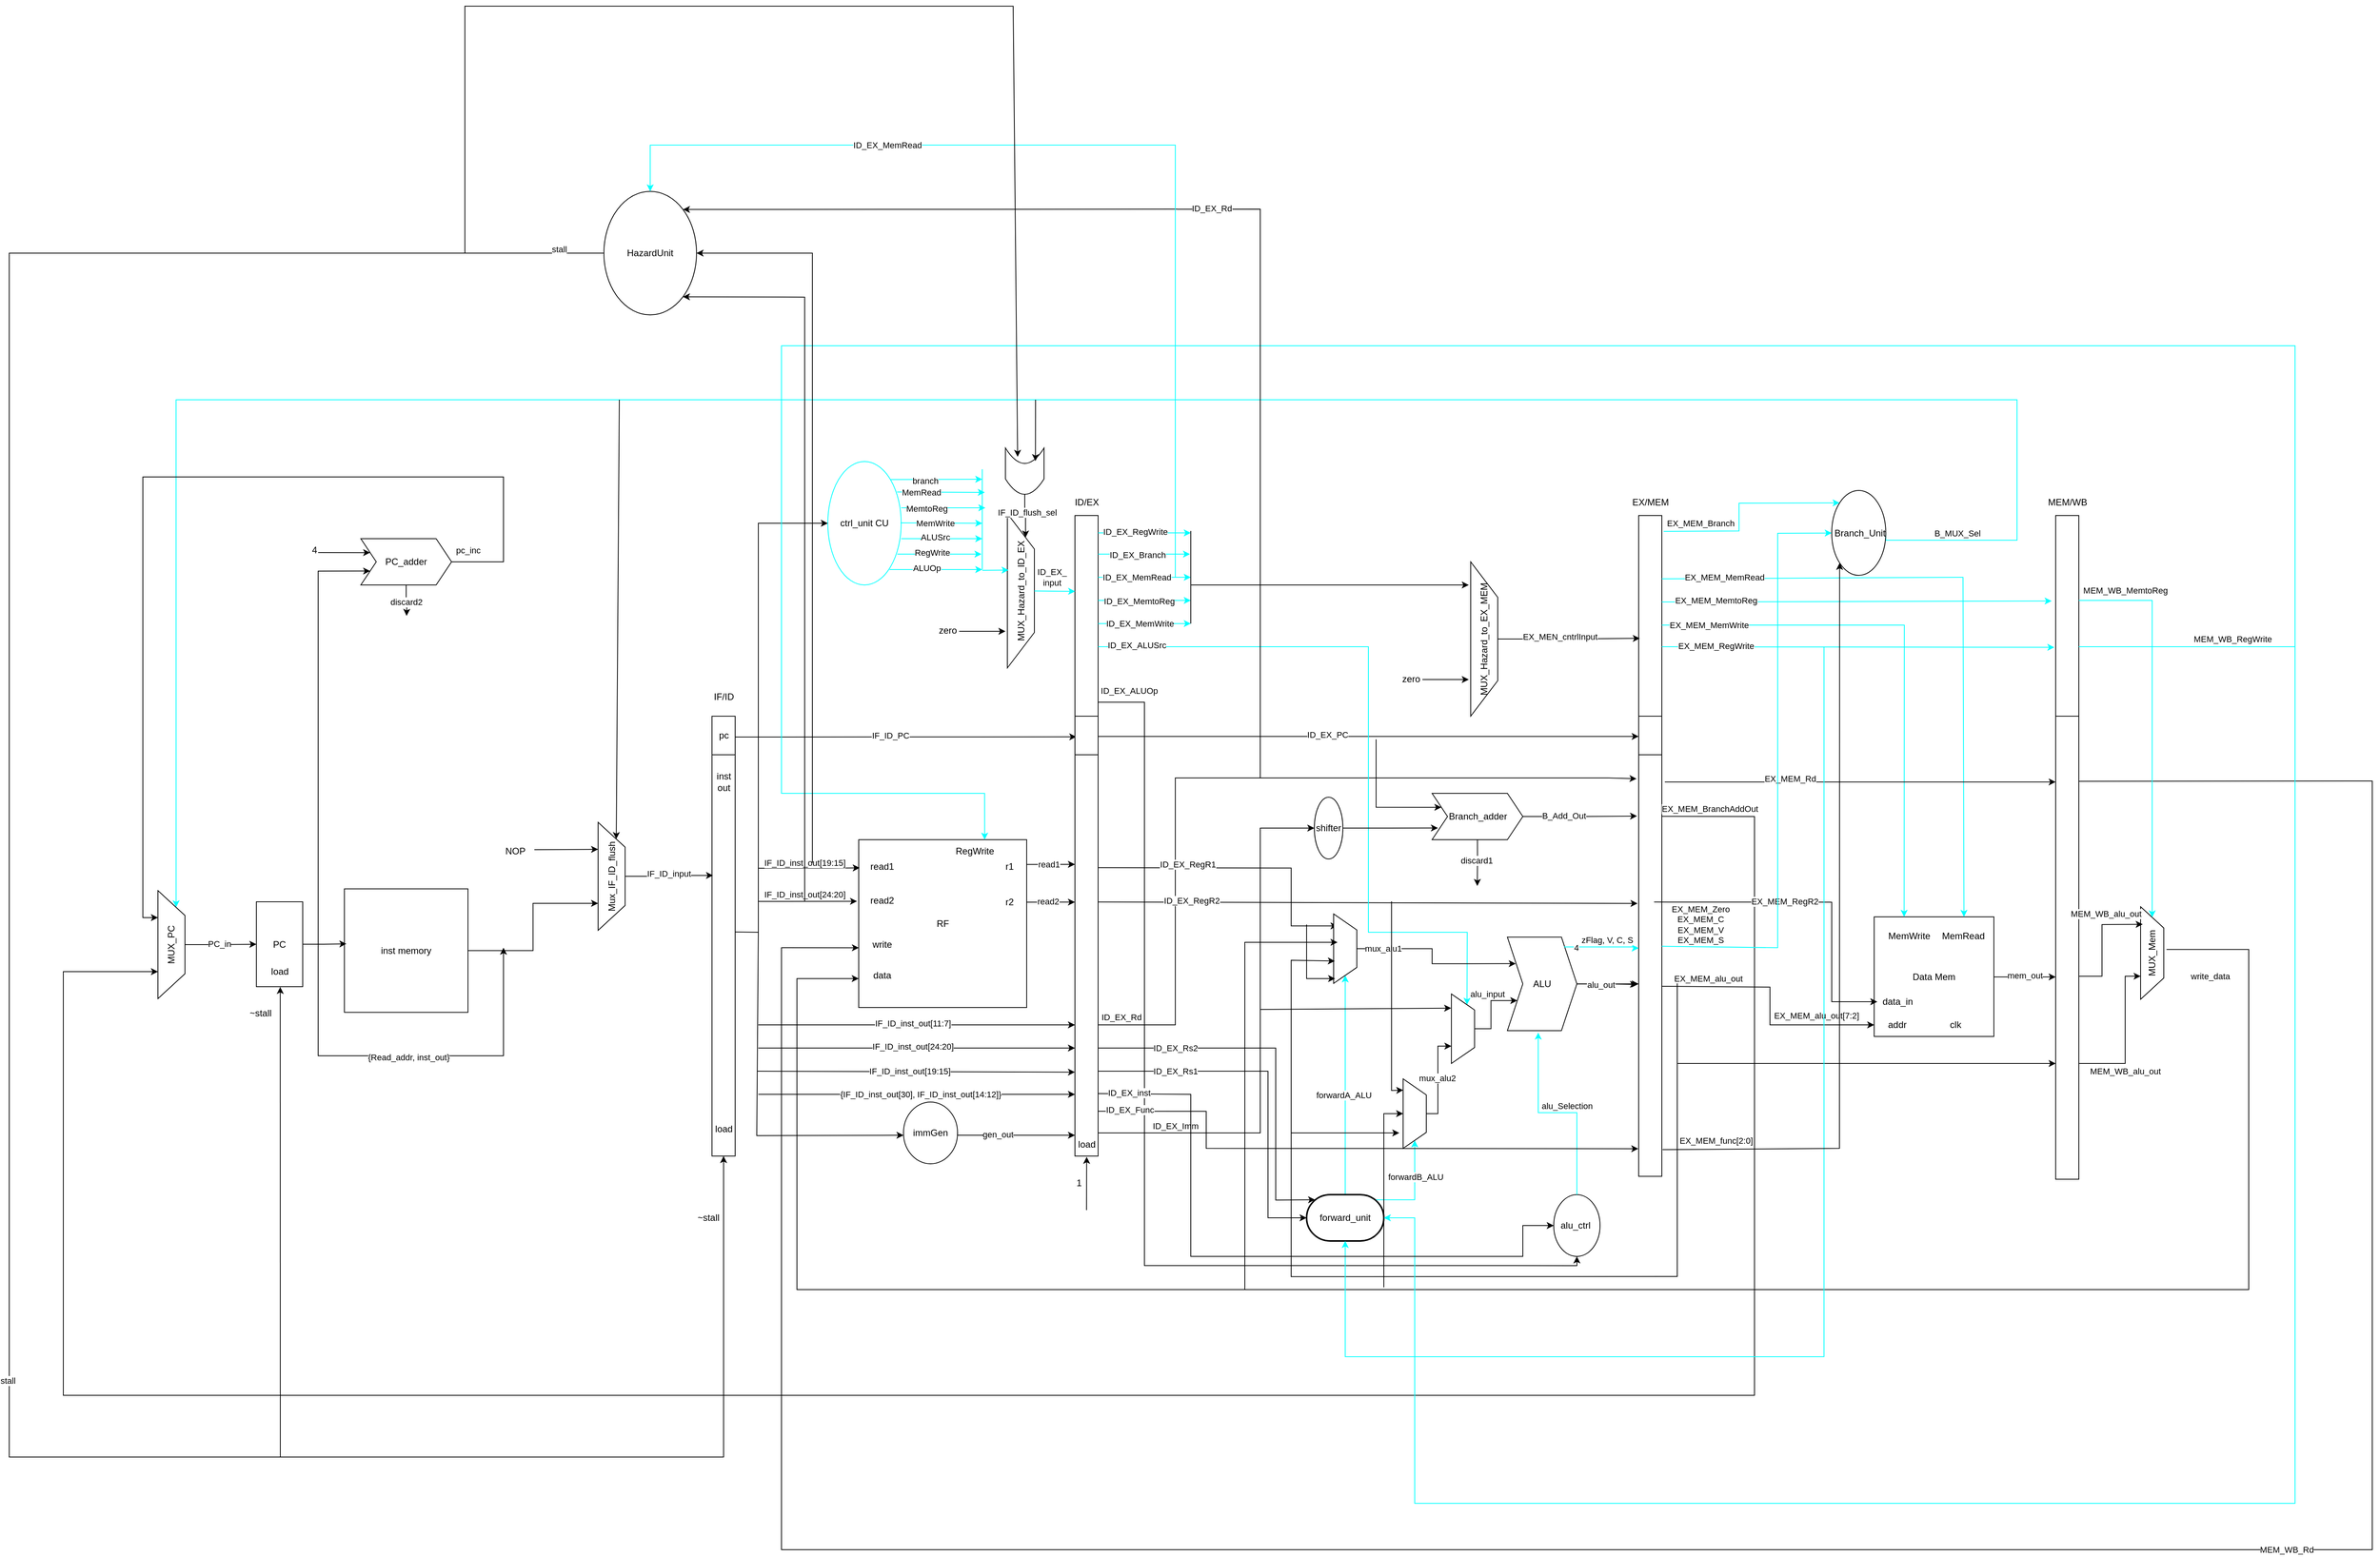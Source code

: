 <mxfile version="24.2.7" type="device">
  <diagram name="Page-1" id="7G6zf-rs8vA7cQBEN732">
    <mxGraphModel dx="2835" dy="1988" grid="1" gridSize="10" guides="1" tooltips="1" connect="1" arrows="1" fold="1" page="1" pageScale="1" pageWidth="850" pageHeight="1100" math="0" shadow="0">
      <root>
        <mxCell id="0" />
        <mxCell id="1" parent="0" />
        <mxCell id="UB3iZTF29jPLIW2LqCsD-1" value="PC" style="rounded=0;whiteSpace=wrap;html=1;" parent="1" vertex="1">
          <mxGeometry x="-340" y="200.5" width="60" height="110" as="geometry" />
        </mxCell>
        <mxCell id="UB3iZTF29jPLIW2LqCsD-18" style="edgeStyle=orthogonalEdgeStyle;rounded=0;orthogonalLoop=1;jettySize=auto;html=1;exitX=1;exitY=0.5;exitDx=0;exitDy=0;entryX=0.25;entryY=0;entryDx=0;entryDy=0;" parent="1" source="UB3iZTF29jPLIW2LqCsD-2" target="UB3iZTF29jPLIW2LqCsD-15" edge="1">
          <mxGeometry relative="1" as="geometry" />
        </mxCell>
        <mxCell id="UB3iZTF29jPLIW2LqCsD-2" value="inst memory" style="whiteSpace=wrap;html=1;aspect=fixed;" parent="1" vertex="1">
          <mxGeometry x="-226" y="183.75" width="160" height="160" as="geometry" />
        </mxCell>
        <mxCell id="UB3iZTF29jPLIW2LqCsD-3" value="" style="rounded=0;whiteSpace=wrap;html=1;" parent="1" vertex="1">
          <mxGeometry x="250" y="-40" width="30" height="570" as="geometry" />
        </mxCell>
        <mxCell id="UB3iZTF29jPLIW2LqCsD-4" value="RF" style="whiteSpace=wrap;html=1;aspect=fixed;" parent="1" vertex="1">
          <mxGeometry x="440" y="120" width="217.5" height="217.5" as="geometry" />
        </mxCell>
        <mxCell id="UB3iZTF29jPLIW2LqCsD-292" style="edgeStyle=orthogonalEdgeStyle;rounded=0;orthogonalLoop=1;jettySize=auto;html=1;" parent="1" source="UB3iZTF29jPLIW2LqCsD-6" edge="1">
          <mxGeometry relative="1" as="geometry">
            <mxPoint x="1450" y="306.875" as="targetPoint" />
          </mxGeometry>
        </mxCell>
        <mxCell id="UB3iZTF29jPLIW2LqCsD-6" value="ALU" style="shape=step;perimeter=stepPerimeter;whiteSpace=wrap;html=1;fixedSize=1;" parent="1" vertex="1">
          <mxGeometry x="1280" y="246.25" width="90" height="121.25" as="geometry" />
        </mxCell>
        <mxCell id="UB3iZTF29jPLIW2LqCsD-7" value="" style="rounded=0;whiteSpace=wrap;html=1;" parent="1" vertex="1">
          <mxGeometry x="1450" y="-40" width="30" height="596.25" as="geometry" />
        </mxCell>
        <mxCell id="UB3iZTF29jPLIW2LqCsD-10" value="" style="rounded=0;whiteSpace=wrap;html=1;" parent="1" vertex="1">
          <mxGeometry x="1990" y="-40" width="30" height="600" as="geometry" />
        </mxCell>
        <mxCell id="UB3iZTF29jPLIW2LqCsD-11" value="IF/ID" style="text;html=1;align=center;verticalAlign=middle;resizable=0;points=[];autosize=1;strokeColor=none;fillColor=none;" parent="1" vertex="1">
          <mxGeometry x="240" y="-80" width="50" height="30" as="geometry" />
        </mxCell>
        <mxCell id="UB3iZTF29jPLIW2LqCsD-12" value="ID/EX" style="text;html=1;align=center;verticalAlign=middle;resizable=0;points=[];autosize=1;strokeColor=none;fillColor=none;" parent="1" vertex="1">
          <mxGeometry x="710" y="-332.5" width="50" height="30" as="geometry" />
        </mxCell>
        <mxCell id="UB3iZTF29jPLIW2LqCsD-13" value="EX/MEM" style="text;html=1;align=center;verticalAlign=middle;resizable=0;points=[];autosize=1;strokeColor=none;fillColor=none;" parent="1" vertex="1">
          <mxGeometry x="1430" y="-332.5" width="70" height="30" as="geometry" />
        </mxCell>
        <mxCell id="UB3iZTF29jPLIW2LqCsD-14" value="MEM/WB" style="text;html=1;align=center;verticalAlign=middle;resizable=0;points=[];autosize=1;strokeColor=none;fillColor=none;" parent="1" vertex="1">
          <mxGeometry x="1970" y="-332.5" width="70" height="30" as="geometry" />
        </mxCell>
        <mxCell id="UB3iZTF29jPLIW2LqCsD-15" value="Mux_IF_ID_flush" style="verticalLabelPosition=middle;verticalAlign=middle;html=1;shape=trapezoid;perimeter=trapezoidPerimeter;whiteSpace=wrap;size=0.23;arcSize=10;flipV=1;labelPosition=center;align=center;rotation=-90;" parent="1" vertex="1">
          <mxGeometry x="50" y="150" width="140" height="35" as="geometry" />
        </mxCell>
        <mxCell id="UB3iZTF29jPLIW2LqCsD-17" style="edgeStyle=orthogonalEdgeStyle;rounded=0;orthogonalLoop=1;jettySize=auto;html=1;exitX=1;exitY=0.5;exitDx=0;exitDy=0;entryX=0.016;entryY=0.445;entryDx=0;entryDy=0;entryPerimeter=0;" parent="1" source="UB3iZTF29jPLIW2LqCsD-1" target="UB3iZTF29jPLIW2LqCsD-2" edge="1">
          <mxGeometry relative="1" as="geometry" />
        </mxCell>
        <mxCell id="UB3iZTF29jPLIW2LqCsD-19" value="" style="endArrow=classic;html=1;rounded=0;entryX=0.75;entryY=0;entryDx=0;entryDy=0;" parent="1" target="UB3iZTF29jPLIW2LqCsD-15" edge="1">
          <mxGeometry width="50" height="50" relative="1" as="geometry">
            <mxPoint x="20" y="133" as="sourcePoint" />
            <mxPoint x="-20" y="80" as="targetPoint" />
          </mxGeometry>
        </mxCell>
        <mxCell id="UB3iZTF29jPLIW2LqCsD-20" value="NOP" style="text;html=1;align=center;verticalAlign=middle;resizable=0;points=[];autosize=1;strokeColor=none;fillColor=none;" parent="1" vertex="1">
          <mxGeometry x="-30" y="120" width="50" height="30" as="geometry" />
        </mxCell>
        <mxCell id="UB3iZTF29jPLIW2LqCsD-22" style="edgeStyle=orthogonalEdgeStyle;rounded=0;orthogonalLoop=1;jettySize=auto;html=1;exitX=0.5;exitY=1;exitDx=0;exitDy=0;entryX=0.044;entryY=0.362;entryDx=0;entryDy=0;entryPerimeter=0;" parent="1" source="UB3iZTF29jPLIW2LqCsD-15" target="UB3iZTF29jPLIW2LqCsD-3" edge="1">
          <mxGeometry relative="1" as="geometry" />
        </mxCell>
        <mxCell id="UB3iZTF29jPLIW2LqCsD-25" value="IF_ID_input" style="edgeLabel;html=1;align=center;verticalAlign=middle;resizable=0;points=[];" parent="UB3iZTF29jPLIW2LqCsD-22" vertex="1" connectable="0">
          <mxGeometry x="-0.001" y="3" relative="1" as="geometry">
            <mxPoint as="offset" />
          </mxGeometry>
        </mxCell>
        <mxCell id="UB3iZTF29jPLIW2LqCsD-23" value="" style="endArrow=classic;html=1;rounded=0;" parent="1" edge="1">
          <mxGeometry width="50" height="50" relative="1" as="geometry">
            <mxPoint x="-260" y="250" as="sourcePoint" />
            <mxPoint x="-20" y="260" as="targetPoint" />
            <Array as="points">
              <mxPoint x="-260" y="400" />
              <mxPoint x="-20" y="400" />
            </Array>
          </mxGeometry>
        </mxCell>
        <mxCell id="UB3iZTF29jPLIW2LqCsD-24" value="{Read_addr, inst_out}" style="edgeLabel;html=1;align=center;verticalAlign=middle;resizable=0;points=[];" parent="UB3iZTF29jPLIW2LqCsD-23" vertex="1" connectable="0">
          <mxGeometry x="0.007" y="-2" relative="1" as="geometry">
            <mxPoint as="offset" />
          </mxGeometry>
        </mxCell>
        <mxCell id="UB3iZTF29jPLIW2LqCsD-26" value="load" style="text;html=1;align=center;verticalAlign=middle;resizable=0;points=[];autosize=1;strokeColor=none;fillColor=none;" parent="1" vertex="1">
          <mxGeometry x="240" y="480" width="50" height="30" as="geometry" />
        </mxCell>
        <mxCell id="UB3iZTF29jPLIW2LqCsD-28" value="~stall" style="text;html=1;align=center;verticalAlign=middle;resizable=0;points=[];autosize=1;strokeColor=none;fillColor=none;" parent="1" vertex="1">
          <mxGeometry x="220" y="595" width="50" height="30" as="geometry" />
        </mxCell>
        <mxCell id="UB3iZTF29jPLIW2LqCsD-30" value="pc" style="text;html=1;align=center;verticalAlign=middle;resizable=0;points=[];autosize=1;strokeColor=none;fillColor=none;" parent="1" vertex="1">
          <mxGeometry x="245" y="-30" width="40" height="30" as="geometry" />
        </mxCell>
        <mxCell id="UB3iZTF29jPLIW2LqCsD-31" value="inst&lt;div&gt;out&lt;/div&gt;" style="text;html=1;align=center;verticalAlign=middle;resizable=0;points=[];autosize=1;strokeColor=none;fillColor=none;" parent="1" vertex="1">
          <mxGeometry x="245" y="25" width="40" height="40" as="geometry" />
        </mxCell>
        <mxCell id="UB3iZTF29jPLIW2LqCsD-32" value="" style="endArrow=none;html=1;rounded=0;" parent="1" edge="1">
          <mxGeometry width="50" height="50" relative="1" as="geometry">
            <mxPoint x="250" y="10" as="sourcePoint" />
            <mxPoint x="280" y="10" as="targetPoint" />
          </mxGeometry>
        </mxCell>
        <mxCell id="UB3iZTF29jPLIW2LqCsD-34" value="" style="endArrow=classic;html=1;rounded=0;entryX=0.058;entryY=0.047;entryDx=0;entryDy=0;entryPerimeter=0;" parent="1" target="UB3iZTF29jPLIW2LqCsD-5" edge="1">
          <mxGeometry width="50" height="50" relative="1" as="geometry">
            <mxPoint x="280" y="-13" as="sourcePoint" />
            <mxPoint x="480" y="-10" as="targetPoint" />
          </mxGeometry>
        </mxCell>
        <mxCell id="UB3iZTF29jPLIW2LqCsD-35" value="IF_ID_PC" style="edgeLabel;html=1;align=center;verticalAlign=middle;resizable=0;points=[];" parent="UB3iZTF29jPLIW2LqCsD-34" vertex="1" connectable="0">
          <mxGeometry x="-0.261" y="2" relative="1" as="geometry">
            <mxPoint x="38" as="offset" />
          </mxGeometry>
        </mxCell>
        <mxCell id="UB3iZTF29jPLIW2LqCsD-37" value="r1" style="text;html=1;align=center;verticalAlign=middle;resizable=0;points=[];autosize=1;strokeColor=none;fillColor=none;" parent="1" vertex="1">
          <mxGeometry x="620" y="140" width="30" height="30" as="geometry" />
        </mxCell>
        <mxCell id="UB3iZTF29jPLIW2LqCsD-38" value="" style="group" parent="1" vertex="1" connectable="0">
          <mxGeometry x="720" y="-40" width="30" height="570" as="geometry" />
        </mxCell>
        <mxCell id="UB3iZTF29jPLIW2LqCsD-5" value="" style="rounded=0;whiteSpace=wrap;html=1;" parent="UB3iZTF29jPLIW2LqCsD-38" vertex="1">
          <mxGeometry width="30" height="570" as="geometry" />
        </mxCell>
        <mxCell id="UB3iZTF29jPLIW2LqCsD-33" value="" style="endArrow=none;html=1;rounded=0;" parent="UB3iZTF29jPLIW2LqCsD-38" edge="1">
          <mxGeometry width="50" height="50" relative="1" as="geometry">
            <mxPoint y="50" as="sourcePoint" />
            <mxPoint x="30" y="50" as="targetPoint" />
          </mxGeometry>
        </mxCell>
        <mxCell id="UB3iZTF29jPLIW2LqCsD-39" value="r2" style="text;html=1;align=center;verticalAlign=middle;resizable=0;points=[];autosize=1;strokeColor=none;fillColor=none;" parent="1" vertex="1">
          <mxGeometry x="620" y="186.25" width="30" height="30" as="geometry" />
        </mxCell>
        <mxCell id="UB3iZTF29jPLIW2LqCsD-40" value="read1" style="text;html=1;align=center;verticalAlign=middle;resizable=0;points=[];autosize=1;strokeColor=none;fillColor=none;" parent="1" vertex="1">
          <mxGeometry x="445" y="140" width="50" height="30" as="geometry" />
        </mxCell>
        <mxCell id="UB3iZTF29jPLIW2LqCsD-41" value="read2" style="text;html=1;align=center;verticalAlign=middle;resizable=0;points=[];autosize=1;strokeColor=none;fillColor=none;" parent="1" vertex="1">
          <mxGeometry x="445" y="183.75" width="50" height="30" as="geometry" />
        </mxCell>
        <mxCell id="UB3iZTF29jPLIW2LqCsD-42" value="write" style="text;html=1;align=center;verticalAlign=middle;resizable=0;points=[];autosize=1;strokeColor=none;fillColor=none;" parent="1" vertex="1">
          <mxGeometry x="445" y="240.5" width="50" height="30" as="geometry" />
        </mxCell>
        <mxCell id="UB3iZTF29jPLIW2LqCsD-43" value="data" style="text;html=1;align=center;verticalAlign=middle;resizable=0;points=[];autosize=1;strokeColor=none;fillColor=none;" parent="1" vertex="1">
          <mxGeometry x="445" y="280.5" width="50" height="30" as="geometry" />
        </mxCell>
        <mxCell id="UB3iZTF29jPLIW2LqCsD-49" value="ctrl_unit CU" style="ellipse;whiteSpace=wrap;html=1;strokeColor=#00FFFF;" parent="1" vertex="1">
          <mxGeometry x="400" y="-370" width="95" height="160" as="geometry" />
        </mxCell>
        <mxCell id="UB3iZTF29jPLIW2LqCsD-51" value="" style="endArrow=none;html=1;rounded=0;exitX=1;exitY=0.5;exitDx=0;exitDy=0;" parent="1" edge="1">
          <mxGeometry width="50" height="50" relative="1" as="geometry">
            <mxPoint x="280.0" y="239.68" as="sourcePoint" />
            <mxPoint x="310" y="240" as="targetPoint" />
          </mxGeometry>
        </mxCell>
        <mxCell id="UB3iZTF29jPLIW2LqCsD-52" value="" style="endArrow=classic;html=1;rounded=0;entryX=0;entryY=0.5;entryDx=0;entryDy=0;" parent="1" target="UB3iZTF29jPLIW2LqCsD-49" edge="1">
          <mxGeometry width="50" height="50" relative="1" as="geometry">
            <mxPoint x="310" y="240.5" as="sourcePoint" />
            <mxPoint x="365.0" y="-209.5" as="targetPoint" />
            <Array as="points">
              <mxPoint x="310" y="-290" />
            </Array>
          </mxGeometry>
        </mxCell>
        <mxCell id="UB3iZTF29jPLIW2LqCsD-53" value="" style="endArrow=classic;html=1;rounded=0;entryX=0.006;entryY=0.168;entryDx=0;entryDy=0;entryPerimeter=0;" parent="1" target="UB3iZTF29jPLIW2LqCsD-4" edge="1">
          <mxGeometry width="50" height="50" relative="1" as="geometry">
            <mxPoint x="310" y="157" as="sourcePoint" />
            <mxPoint x="420" y="160" as="targetPoint" />
            <Array as="points">
              <mxPoint x="360" y="157" />
              <mxPoint x="400" y="157" />
            </Array>
          </mxGeometry>
        </mxCell>
        <mxCell id="UB3iZTF29jPLIW2LqCsD-54" value="IF_ID_inst_out[19:15]" style="edgeLabel;html=1;align=center;verticalAlign=middle;resizable=0;points=[];" parent="UB3iZTF29jPLIW2LqCsD-53" vertex="1" connectable="0">
          <mxGeometry x="0.353" y="1" relative="1" as="geometry">
            <mxPoint x="-29" y="-6" as="offset" />
          </mxGeometry>
        </mxCell>
        <mxCell id="UB3iZTF29jPLIW2LqCsD-55" value="" style="endArrow=classic;html=1;rounded=0;entryX=-0.01;entryY=0.367;entryDx=0;entryDy=0;entryPerimeter=0;" parent="1" target="UB3iZTF29jPLIW2LqCsD-4" edge="1">
          <mxGeometry width="50" height="50" relative="1" as="geometry">
            <mxPoint x="310" y="200" as="sourcePoint" />
            <mxPoint x="390" y="200" as="targetPoint" />
          </mxGeometry>
        </mxCell>
        <mxCell id="UB3iZTF29jPLIW2LqCsD-57" value="IF_ID_inst_out[24:20]" style="edgeLabel;html=1;align=center;verticalAlign=middle;resizable=0;points=[];" parent="UB3iZTF29jPLIW2LqCsD-55" vertex="1" connectable="0">
          <mxGeometry x="-0.251" y="3" relative="1" as="geometry">
            <mxPoint x="12" y="-6" as="offset" />
          </mxGeometry>
        </mxCell>
        <mxCell id="UB3iZTF29jPLIW2LqCsD-58" value="" style="endArrow=classic;html=1;rounded=0;exitX=1.001;exitY=0.189;exitDx=0;exitDy=0;exitPerimeter=0;" parent="1" edge="1">
          <mxGeometry width="50" height="50" relative="1" as="geometry">
            <mxPoint x="657.497" y="152.067" as="sourcePoint" />
            <mxPoint x="720" y="152" as="targetPoint" />
          </mxGeometry>
        </mxCell>
        <mxCell id="UB3iZTF29jPLIW2LqCsD-59" value="read1" style="edgeLabel;html=1;align=center;verticalAlign=middle;resizable=0;points=[];" parent="UB3iZTF29jPLIW2LqCsD-58" vertex="1" connectable="0">
          <mxGeometry x="-0.1" relative="1" as="geometry">
            <mxPoint as="offset" />
          </mxGeometry>
        </mxCell>
        <mxCell id="UB3iZTF29jPLIW2LqCsD-60" value="" style="endArrow=classic;html=1;rounded=0;exitX=1.001;exitY=0.189;exitDx=0;exitDy=0;exitPerimeter=0;" parent="1" edge="1">
          <mxGeometry width="50" height="50" relative="1" as="geometry">
            <mxPoint x="657.497" y="200.997" as="sourcePoint" />
            <mxPoint x="720" y="200.93" as="targetPoint" />
          </mxGeometry>
        </mxCell>
        <mxCell id="UB3iZTF29jPLIW2LqCsD-63" value="read2" style="edgeLabel;html=1;align=center;verticalAlign=middle;resizable=0;points=[];" parent="UB3iZTF29jPLIW2LqCsD-60" vertex="1" connectable="0">
          <mxGeometry x="-0.142" y="1" relative="1" as="geometry">
            <mxPoint as="offset" />
          </mxGeometry>
        </mxCell>
        <mxCell id="UB3iZTF29jPLIW2LqCsD-64" value="" style="group" parent="1" vertex="1" connectable="0">
          <mxGeometry x="530" y="-302.5" width="137.5" height="200" as="geometry" />
        </mxCell>
        <mxCell id="UB3iZTF29jPLIW2LqCsD-44" value="MUX_Hazard_to_ID_EX" style="verticalLabelPosition=middle;verticalAlign=middle;html=1;shape=trapezoid;perimeter=trapezoidPerimeter;whiteSpace=wrap;size=0.23;arcSize=10;flipV=1;labelPosition=center;align=center;rotation=-90;" parent="UB3iZTF29jPLIW2LqCsD-64" vertex="1">
          <mxGeometry x="20" y="82.5" width="200" height="35" as="geometry" />
        </mxCell>
        <mxCell id="UB3iZTF29jPLIW2LqCsD-45" value="" style="endArrow=classic;html=1;rounded=0;" parent="UB3iZTF29jPLIW2LqCsD-64" edge="1">
          <mxGeometry width="50" height="50" relative="1" as="geometry">
            <mxPoint x="40" y="152.5" as="sourcePoint" />
            <mxPoint x="100" y="152.5" as="targetPoint" />
          </mxGeometry>
        </mxCell>
        <mxCell id="UB3iZTF29jPLIW2LqCsD-46" value="zero" style="text;html=1;align=center;verticalAlign=middle;resizable=0;points=[];autosize=1;strokeColor=none;fillColor=none;" parent="UB3iZTF29jPLIW2LqCsD-64" vertex="1">
          <mxGeometry y="136.5" width="50" height="30" as="geometry" />
        </mxCell>
        <mxCell id="UB3iZTF29jPLIW2LqCsD-65" value="" style="endArrow=classic;html=1;rounded=0;exitX=1;exitY=0;exitDx=0;exitDy=0;fillColor=#00FFFF;strokeColor=#00FFFF;" parent="1" source="UB3iZTF29jPLIW2LqCsD-49" edge="1">
          <mxGeometry width="50" height="50" relative="1" as="geometry">
            <mxPoint x="510" y="-330" as="sourcePoint" />
            <mxPoint x="600" y="-347" as="targetPoint" />
          </mxGeometry>
        </mxCell>
        <mxCell id="UB3iZTF29jPLIW2LqCsD-70" value="branch" style="edgeLabel;html=1;align=center;verticalAlign=middle;resizable=0;points=[];" parent="UB3iZTF29jPLIW2LqCsD-65" vertex="1" connectable="0">
          <mxGeometry x="-0.239" y="-1" relative="1" as="geometry">
            <mxPoint as="offset" />
          </mxGeometry>
        </mxCell>
        <mxCell id="UB3iZTF29jPLIW2LqCsD-66" value="" style="endArrow=classic;html=1;rounded=0;exitX=0.944;exitY=0.247;exitDx=0;exitDy=0;exitPerimeter=0;fillColor=#00FFFF;strokeColor=#00FFFF;" parent="1" source="UB3iZTF29jPLIW2LqCsD-49" edge="1">
          <mxGeometry width="50" height="50" relative="1" as="geometry">
            <mxPoint x="494.25" y="-330" as="sourcePoint" />
            <mxPoint x="603.25" y="-330" as="targetPoint" />
          </mxGeometry>
        </mxCell>
        <mxCell id="UB3iZTF29jPLIW2LqCsD-71" value="MemRead" style="edgeLabel;html=1;align=center;verticalAlign=middle;resizable=0;points=[];" parent="UB3iZTF29jPLIW2LqCsD-66" vertex="1" connectable="0">
          <mxGeometry x="-0.455" relative="1" as="geometry">
            <mxPoint as="offset" />
          </mxGeometry>
        </mxCell>
        <mxCell id="UB3iZTF29jPLIW2LqCsD-67" value="" style="endArrow=classic;html=1;rounded=0;exitX=1;exitY=0;exitDx=0;exitDy=0;fillColor=#00FFFF;strokeColor=#00FFFF;" parent="1" edge="1">
          <mxGeometry width="50" height="50" relative="1" as="geometry">
            <mxPoint x="495" y="-310" as="sourcePoint" />
            <mxPoint x="604" y="-310" as="targetPoint" />
          </mxGeometry>
        </mxCell>
        <mxCell id="UB3iZTF29jPLIW2LqCsD-72" value="MemtoReg" style="edgeLabel;html=1;align=center;verticalAlign=middle;resizable=0;points=[];" parent="UB3iZTF29jPLIW2LqCsD-67" vertex="1" connectable="0">
          <mxGeometry x="-0.396" y="-1" relative="1" as="geometry">
            <mxPoint as="offset" />
          </mxGeometry>
        </mxCell>
        <mxCell id="UB3iZTF29jPLIW2LqCsD-68" value="" style="endArrow=classic;html=1;rounded=0;exitX=1;exitY=0;exitDx=0;exitDy=0;fillColor=#00FFFF;strokeColor=#00FFFF;" parent="1" edge="1">
          <mxGeometry width="50" height="50" relative="1" as="geometry">
            <mxPoint x="494.25" y="-290.45" as="sourcePoint" />
            <mxPoint x="600" y="-290" as="targetPoint" />
          </mxGeometry>
        </mxCell>
        <mxCell id="UB3iZTF29jPLIW2LqCsD-73" value="MemWrite" style="edgeLabel;html=1;align=center;verticalAlign=middle;resizable=0;points=[];" parent="UB3iZTF29jPLIW2LqCsD-68" vertex="1" connectable="0">
          <mxGeometry x="-0.516" y="2" relative="1" as="geometry">
            <mxPoint x="19" y="2" as="offset" />
          </mxGeometry>
        </mxCell>
        <mxCell id="UB3iZTF29jPLIW2LqCsD-69" value="" style="endArrow=classic;html=1;rounded=0;exitX=1;exitY=0;exitDx=0;exitDy=0;fillColor=#00FFFF;strokeColor=#00FFFF;" parent="1" edge="1">
          <mxGeometry width="50" height="50" relative="1" as="geometry">
            <mxPoint x="495" y="-270" as="sourcePoint" />
            <mxPoint x="600" y="-270" as="targetPoint" />
          </mxGeometry>
        </mxCell>
        <mxCell id="UB3iZTF29jPLIW2LqCsD-74" value="ALUSrc" style="edgeLabel;html=1;align=center;verticalAlign=middle;resizable=0;points=[];" parent="UB3iZTF29jPLIW2LqCsD-69" vertex="1" connectable="0">
          <mxGeometry x="-0.363" y="2" relative="1" as="geometry">
            <mxPoint x="10" as="offset" />
          </mxGeometry>
        </mxCell>
        <mxCell id="UB3iZTF29jPLIW2LqCsD-75" value="" style="endArrow=classic;html=1;rounded=0;exitX=1;exitY=0;exitDx=0;exitDy=0;fillColor=#00FFFF;strokeColor=#00FFFF;" parent="1" edge="1">
          <mxGeometry width="50" height="50" relative="1" as="geometry">
            <mxPoint x="490" y="-250" as="sourcePoint" />
            <mxPoint x="599" y="-250" as="targetPoint" />
          </mxGeometry>
        </mxCell>
        <mxCell id="UB3iZTF29jPLIW2LqCsD-76" value="RegWrite" style="edgeLabel;html=1;align=center;verticalAlign=middle;resizable=0;points=[];" parent="UB3iZTF29jPLIW2LqCsD-75" vertex="1" connectable="0">
          <mxGeometry x="-0.363" y="2" relative="1" as="geometry">
            <mxPoint x="10" as="offset" />
          </mxGeometry>
        </mxCell>
        <mxCell id="UB3iZTF29jPLIW2LqCsD-77" value="" style="endArrow=classic;html=1;rounded=0;exitX=1;exitY=0;exitDx=0;exitDy=0;fillColor=#00FFFF;strokeColor=#00FFFF;" parent="1" edge="1">
          <mxGeometry width="50" height="50" relative="1" as="geometry">
            <mxPoint x="480" y="-230" as="sourcePoint" />
            <mxPoint x="600" y="-230" as="targetPoint" />
          </mxGeometry>
        </mxCell>
        <mxCell id="UB3iZTF29jPLIW2LqCsD-78" value="ALUOp" style="edgeLabel;html=1;align=center;verticalAlign=middle;resizable=0;points=[];" parent="UB3iZTF29jPLIW2LqCsD-77" vertex="1" connectable="0">
          <mxGeometry x="-0.363" y="2" relative="1" as="geometry">
            <mxPoint x="10" as="offset" />
          </mxGeometry>
        </mxCell>
        <mxCell id="UB3iZTF29jPLIW2LqCsD-81" value="" style="endArrow=classic;html=1;rounded=0;entryX=0.634;entryY=0.955;entryDx=0;entryDy=0;entryPerimeter=0;strokeColor=#00FFFF;" parent="1" target="UB3iZTF29jPLIW2LqCsD-44" edge="1">
          <mxGeometry width="50" height="50" relative="1" as="geometry">
            <mxPoint x="600" y="-229" as="sourcePoint" />
            <mxPoint x="670" y="-260" as="targetPoint" />
          </mxGeometry>
        </mxCell>
        <mxCell id="UB3iZTF29jPLIW2LqCsD-79" value="" style="endArrow=none;html=1;rounded=0;strokeColor=#00FFFF;" parent="1" edge="1">
          <mxGeometry width="50" height="50" relative="1" as="geometry">
            <mxPoint x="600" y="-230" as="sourcePoint" />
            <mxPoint x="600" y="-360" as="targetPoint" />
          </mxGeometry>
        </mxCell>
        <mxCell id="UB3iZTF29jPLIW2LqCsD-82" value="" style="rounded=0;whiteSpace=wrap;html=1;" parent="1" vertex="1">
          <mxGeometry x="720" y="-300" width="30" height="260" as="geometry" />
        </mxCell>
        <mxCell id="UB3iZTF29jPLIW2LqCsD-83" value="" style="endArrow=classic;html=1;rounded=0;entryX=0.009;entryY=0.378;entryDx=0;entryDy=0;entryPerimeter=0;strokeColor=#00FFFF;" parent="1" source="UB3iZTF29jPLIW2LqCsD-44" target="UB3iZTF29jPLIW2LqCsD-82" edge="1">
          <mxGeometry width="50" height="50" relative="1" as="geometry">
            <mxPoint x="680" y="-140" as="sourcePoint" />
            <mxPoint x="730" y="-190" as="targetPoint" />
          </mxGeometry>
        </mxCell>
        <mxCell id="UB3iZTF29jPLIW2LqCsD-84" value="ID_EX_&lt;div&gt;input&lt;/div&gt;" style="edgeLabel;html=1;align=center;verticalAlign=middle;resizable=0;points=[];" parent="UB3iZTF29jPLIW2LqCsD-83" vertex="1" connectable="0">
          <mxGeometry x="-0.253" y="-3" relative="1" as="geometry">
            <mxPoint x="3" y="-21" as="offset" />
          </mxGeometry>
        </mxCell>
        <mxCell id="UB3iZTF29jPLIW2LqCsD-85" value="load" style="text;html=1;align=center;verticalAlign=middle;resizable=0;points=[];autosize=1;strokeColor=none;fillColor=none;" parent="1" vertex="1">
          <mxGeometry x="710" y="500" width="50" height="30" as="geometry" />
        </mxCell>
        <mxCell id="UB3iZTF29jPLIW2LqCsD-86" value="" style="endArrow=classic;html=1;rounded=0;entryX=0.504;entryY=1.033;entryDx=0;entryDy=0;entryPerimeter=0;" parent="1" target="UB3iZTF29jPLIW2LqCsD-85" edge="1">
          <mxGeometry width="50" height="50" relative="1" as="geometry">
            <mxPoint x="735" y="600" as="sourcePoint" />
            <mxPoint x="770" y="550" as="targetPoint" />
          </mxGeometry>
        </mxCell>
        <mxCell id="UB3iZTF29jPLIW2LqCsD-87" value="1" style="text;html=1;align=center;verticalAlign=middle;resizable=0;points=[];autosize=1;strokeColor=none;fillColor=none;" parent="1" vertex="1">
          <mxGeometry x="710" y="550" width="30" height="30" as="geometry" />
        </mxCell>
        <mxCell id="UB3iZTF29jPLIW2LqCsD-88" value="immGen" style="ellipse;whiteSpace=wrap;html=1;" parent="1" vertex="1">
          <mxGeometry x="497.99" y="460" width="70" height="80" as="geometry" />
        </mxCell>
        <mxCell id="UB3iZTF29jPLIW2LqCsD-89" style="edgeStyle=orthogonalEdgeStyle;rounded=0;orthogonalLoop=1;jettySize=auto;html=1;exitX=1;exitY=0.5;exitDx=0;exitDy=0;entryX=0.067;entryY=0.9;entryDx=0;entryDy=0;entryPerimeter=0;" parent="1" source="UB3iZTF29jPLIW2LqCsD-88" edge="1">
          <mxGeometry relative="1" as="geometry">
            <mxPoint x="720.0" y="503.0" as="targetPoint" />
            <Array as="points">
              <mxPoint x="567.99" y="503" />
            </Array>
          </mxGeometry>
        </mxCell>
        <mxCell id="UB3iZTF29jPLIW2LqCsD-90" value="gen_out" style="edgeLabel;html=1;align=center;verticalAlign=middle;resizable=0;points=[];" parent="UB3iZTF29jPLIW2LqCsD-89" vertex="1" connectable="0">
          <mxGeometry x="-0.292" y="1" relative="1" as="geometry">
            <mxPoint as="offset" />
          </mxGeometry>
        </mxCell>
        <mxCell id="UB3iZTF29jPLIW2LqCsD-91" value="" style="endArrow=classic;html=1;rounded=0;entryX=0;entryY=0.5;entryDx=0;entryDy=0;" parent="1" edge="1">
          <mxGeometry width="50" height="50" relative="1" as="geometry">
            <mxPoint x="310" y="240" as="sourcePoint" />
            <mxPoint x="497.99" y="503" as="targetPoint" />
            <Array as="points">
              <mxPoint x="307.99" y="503.5" />
            </Array>
          </mxGeometry>
        </mxCell>
        <mxCell id="UB3iZTF29jPLIW2LqCsD-92" value="" style="endArrow=classic;html=1;rounded=0;" parent="1" edge="1">
          <mxGeometry width="50" height="50" relative="1" as="geometry">
            <mxPoint x="310" y="450" as="sourcePoint" />
            <mxPoint x="720" y="450" as="targetPoint" />
          </mxGeometry>
        </mxCell>
        <mxCell id="UB3iZTF29jPLIW2LqCsD-93" value="{IF_ID_inst_out[30], IF_ID_inst_out[14:12]}" style="edgeLabel;html=1;align=center;verticalAlign=middle;resizable=0;points=[];" parent="UB3iZTF29jPLIW2LqCsD-92" vertex="1" connectable="0">
          <mxGeometry x="-0.199" relative="1" as="geometry">
            <mxPoint x="46" as="offset" />
          </mxGeometry>
        </mxCell>
        <mxCell id="UB3iZTF29jPLIW2LqCsD-94" value="" style="endArrow=classic;html=1;rounded=0;entryX=0.033;entryY=0.739;entryDx=0;entryDy=0;entryPerimeter=0;" parent="1" edge="1">
          <mxGeometry width="50" height="50" relative="1" as="geometry">
            <mxPoint x="309.01" y="420" as="sourcePoint" />
            <mxPoint x="720.0" y="421.23" as="targetPoint" />
          </mxGeometry>
        </mxCell>
        <mxCell id="UB3iZTF29jPLIW2LqCsD-95" value="IF_ID_inst_out[19:15]" style="edgeLabel;html=1;align=center;verticalAlign=middle;resizable=0;points=[];" parent="UB3iZTF29jPLIW2LqCsD-94" vertex="1" connectable="0">
          <mxGeometry x="-0.041" y="1" relative="1" as="geometry">
            <mxPoint as="offset" />
          </mxGeometry>
        </mxCell>
        <mxCell id="UB3iZTF29jPLIW2LqCsD-96" value="" style="endArrow=classic;html=1;rounded=0;" parent="1" edge="1">
          <mxGeometry width="50" height="50" relative="1" as="geometry">
            <mxPoint x="310" y="390" as="sourcePoint" />
            <mxPoint x="720" y="390" as="targetPoint" />
          </mxGeometry>
        </mxCell>
        <mxCell id="UB3iZTF29jPLIW2LqCsD-97" value="IF_ID_inst_out[24:20]" style="edgeLabel;html=1;align=center;verticalAlign=middle;resizable=0;points=[];" parent="UB3iZTF29jPLIW2LqCsD-96" vertex="1" connectable="0">
          <mxGeometry x="0.035" y="2" relative="1" as="geometry">
            <mxPoint x="-12" as="offset" />
          </mxGeometry>
        </mxCell>
        <mxCell id="UB3iZTF29jPLIW2LqCsD-100" value="" style="endArrow=classic;html=1;rounded=0;" parent="1" edge="1">
          <mxGeometry width="50" height="50" relative="1" as="geometry">
            <mxPoint x="310" y="360" as="sourcePoint" />
            <mxPoint x="720" y="360" as="targetPoint" />
          </mxGeometry>
        </mxCell>
        <mxCell id="UB3iZTF29jPLIW2LqCsD-101" value="IF_ID_inst_out[11:7]" style="edgeLabel;html=1;align=center;verticalAlign=middle;resizable=0;points=[];" parent="UB3iZTF29jPLIW2LqCsD-100" vertex="1" connectable="0">
          <mxGeometry x="0.035" y="2" relative="1" as="geometry">
            <mxPoint x="-12" as="offset" />
          </mxGeometry>
        </mxCell>
        <mxCell id="UB3iZTF29jPLIW2LqCsD-140" style="edgeStyle=orthogonalEdgeStyle;rounded=0;orthogonalLoop=1;jettySize=auto;html=1;exitX=0.5;exitY=0;exitDx=0;exitDy=0;exitPerimeter=0;entryX=0;entryY=0.5;entryDx=0;entryDy=0;strokeColor=#00FFFF;" parent="1" source="UB3iZTF29jPLIW2LqCsD-102" target="UB3iZTF29jPLIW2LqCsD-137" edge="1">
          <mxGeometry relative="1" as="geometry">
            <Array as="points">
              <mxPoint x="1070" y="300" />
              <mxPoint x="1070" y="300" />
            </Array>
          </mxGeometry>
        </mxCell>
        <mxCell id="UB3iZTF29jPLIW2LqCsD-144" value="forwardA_ALU" style="edgeLabel;html=1;align=center;verticalAlign=middle;resizable=0;points=[];" parent="UB3iZTF29jPLIW2LqCsD-140" vertex="1" connectable="0">
          <mxGeometry x="-0.09" y="2" relative="1" as="geometry">
            <mxPoint as="offset" />
          </mxGeometry>
        </mxCell>
        <mxCell id="UB3iZTF29jPLIW2LqCsD-142" style="edgeStyle=orthogonalEdgeStyle;rounded=0;orthogonalLoop=1;jettySize=auto;html=1;exitX=0.89;exitY=0.11;exitDx=0;exitDy=0;exitPerimeter=0;strokeColor=#00FFFF;" parent="1" source="UB3iZTF29jPLIW2LqCsD-102" target="UB3iZTF29jPLIW2LqCsD-136" edge="1">
          <mxGeometry relative="1" as="geometry" />
        </mxCell>
        <mxCell id="UB3iZTF29jPLIW2LqCsD-143" value="forwardB_ALU" style="edgeLabel;html=1;align=center;verticalAlign=middle;resizable=0;points=[];" parent="UB3iZTF29jPLIW2LqCsD-142" vertex="1" connectable="0">
          <mxGeometry x="-0.652" y="-1" relative="1" as="geometry">
            <mxPoint x="29" y="-31" as="offset" />
          </mxGeometry>
        </mxCell>
        <mxCell id="UB3iZTF29jPLIW2LqCsD-102" value="forward_unit" style="strokeWidth=2;html=1;shape=mxgraph.flowchart.terminator;whiteSpace=wrap;" parent="1" vertex="1">
          <mxGeometry x="1020" y="580" width="100" height="60" as="geometry" />
        </mxCell>
        <mxCell id="UB3iZTF29jPLIW2LqCsD-103" value="" style="endArrow=classic;html=1;rounded=0;entryX=-0.092;entryY=0.136;entryDx=0;entryDy=0;entryPerimeter=0;" parent="1" target="UB3iZTF29jPLIW2LqCsD-7" edge="1">
          <mxGeometry width="50" height="50" relative="1" as="geometry">
            <mxPoint x="750" y="360" as="sourcePoint" />
            <mxPoint x="910" y="360" as="targetPoint" />
            <Array as="points">
              <mxPoint x="850" y="360" />
              <mxPoint x="850" y="40" />
              <mxPoint x="1370" y="40" />
              <mxPoint x="1410" y="40" />
            </Array>
          </mxGeometry>
        </mxCell>
        <mxCell id="UB3iZTF29jPLIW2LqCsD-104" value="ID_EX_Rd" style="edgeLabel;html=1;align=center;verticalAlign=middle;resizable=0;points=[];" parent="UB3iZTF29jPLIW2LqCsD-103" vertex="1" connectable="0">
          <mxGeometry x="0.273" y="2" relative="1" as="geometry">
            <mxPoint x="-298" y="312" as="offset" />
          </mxGeometry>
        </mxCell>
        <mxCell id="UB3iZTF29jPLIW2LqCsD-105" value="" style="endArrow=classic;html=1;rounded=0;entryX=0.11;entryY=0.11;entryDx=0;entryDy=0;entryPerimeter=0;" parent="1" target="UB3iZTF29jPLIW2LqCsD-102" edge="1">
          <mxGeometry width="50" height="50" relative="1" as="geometry">
            <mxPoint x="750" y="390" as="sourcePoint" />
            <mxPoint x="910" y="390" as="targetPoint" />
            <Array as="points">
              <mxPoint x="980" y="390" />
              <mxPoint x="980" y="587" />
            </Array>
          </mxGeometry>
        </mxCell>
        <mxCell id="UB3iZTF29jPLIW2LqCsD-106" value="ID_EX_Rs2" style="edgeLabel;html=1;align=center;verticalAlign=middle;resizable=0;points=[];" parent="UB3iZTF29jPLIW2LqCsD-105" vertex="1" connectable="0">
          <mxGeometry x="0.273" y="2" relative="1" as="geometry">
            <mxPoint x="-132" y="-74" as="offset" />
          </mxGeometry>
        </mxCell>
        <mxCell id="UB3iZTF29jPLIW2LqCsD-107" value="" style="endArrow=classic;html=1;rounded=0;entryX=0;entryY=0.5;entryDx=0;entryDy=0;entryPerimeter=0;" parent="1" target="UB3iZTF29jPLIW2LqCsD-102" edge="1">
          <mxGeometry width="50" height="50" relative="1" as="geometry">
            <mxPoint x="750" y="420" as="sourcePoint" />
            <mxPoint x="910" y="420" as="targetPoint" />
            <Array as="points">
              <mxPoint x="970" y="420" />
              <mxPoint x="970" y="610" />
            </Array>
          </mxGeometry>
        </mxCell>
        <mxCell id="UB3iZTF29jPLIW2LqCsD-108" value="ID_EX_Rs1" style="edgeLabel;html=1;align=center;verticalAlign=middle;resizable=0;points=[];" parent="UB3iZTF29jPLIW2LqCsD-107" vertex="1" connectable="0">
          <mxGeometry x="0.273" y="2" relative="1" as="geometry">
            <mxPoint x="-122" y="-73" as="offset" />
          </mxGeometry>
        </mxCell>
        <mxCell id="UB3iZTF29jPLIW2LqCsD-111" value="" style="endArrow=classic;html=1;rounded=0;entryX=0;entryY=0.5;entryDx=0;entryDy=0;" parent="1" target="UB3iZTF29jPLIW2LqCsD-154" edge="1">
          <mxGeometry width="50" height="50" relative="1" as="geometry">
            <mxPoint x="750" y="500" as="sourcePoint" />
            <mxPoint x="910" y="500" as="targetPoint" />
            <Array as="points">
              <mxPoint x="960" y="500" />
              <mxPoint x="960" y="105" />
            </Array>
          </mxGeometry>
        </mxCell>
        <mxCell id="UB3iZTF29jPLIW2LqCsD-112" value="ID_EX_Imm" style="edgeLabel;html=1;align=center;verticalAlign=middle;resizable=0;points=[];" parent="UB3iZTF29jPLIW2LqCsD-111" vertex="1" connectable="0">
          <mxGeometry x="0.273" y="2" relative="1" as="geometry">
            <mxPoint x="-108" y="210" as="offset" />
          </mxGeometry>
        </mxCell>
        <mxCell id="UB3iZTF29jPLIW2LqCsD-113" value="" style="endArrow=classic;html=1;rounded=0;entryX=-0.049;entryY=0.407;entryDx=0;entryDy=0;entryPerimeter=0;" parent="1" target="UB3iZTF29jPLIW2LqCsD-7" edge="1">
          <mxGeometry width="50" height="50" relative="1" as="geometry">
            <mxPoint x="750" y="200.77" as="sourcePoint" />
            <mxPoint x="910" y="200.77" as="targetPoint" />
          </mxGeometry>
        </mxCell>
        <mxCell id="UB3iZTF29jPLIW2LqCsD-114" value="ID_EX_RegR2" style="edgeLabel;html=1;align=center;verticalAlign=middle;resizable=0;points=[];" parent="UB3iZTF29jPLIW2LqCsD-113" vertex="1" connectable="0">
          <mxGeometry x="0.273" y="2" relative="1" as="geometry">
            <mxPoint x="-324" y="-1" as="offset" />
          </mxGeometry>
        </mxCell>
        <mxCell id="UB3iZTF29jPLIW2LqCsD-115" value="" style="endArrow=classic;html=1;rounded=0;entryX=0.828;entryY=0.833;entryDx=0;entryDy=0;entryPerimeter=0;" parent="1" target="UB3iZTF29jPLIW2LqCsD-137" edge="1">
          <mxGeometry width="50" height="50" relative="1" as="geometry">
            <mxPoint x="750" y="156.27" as="sourcePoint" />
            <mxPoint x="1055" y="240.5" as="targetPoint" />
            <Array as="points">
              <mxPoint x="1000" y="156.75" />
              <mxPoint x="1000" y="231.75" />
            </Array>
          </mxGeometry>
        </mxCell>
        <mxCell id="UB3iZTF29jPLIW2LqCsD-116" value="ID_EX_RegR1" style="edgeLabel;html=1;align=center;verticalAlign=middle;resizable=0;points=[];" parent="UB3iZTF29jPLIW2LqCsD-115" vertex="1" connectable="0">
          <mxGeometry x="0.273" y="2" relative="1" as="geometry">
            <mxPoint x="-129" y="-3" as="offset" />
          </mxGeometry>
        </mxCell>
        <mxCell id="UB3iZTF29jPLIW2LqCsD-117" value="" style="endArrow=classic;html=1;rounded=0;entryX=0;entryY=0.044;entryDx=0;entryDy=0;entryPerimeter=0;" parent="1" target="UB3iZTF29jPLIW2LqCsD-7" edge="1">
          <mxGeometry width="50" height="50" relative="1" as="geometry">
            <mxPoint x="750" y="-13.75" as="sourcePoint" />
            <mxPoint x="1192" y="-13.75" as="targetPoint" />
          </mxGeometry>
        </mxCell>
        <mxCell id="UB3iZTF29jPLIW2LqCsD-118" value="ID_EX_PC" style="edgeLabel;html=1;align=center;verticalAlign=middle;resizable=0;points=[];" parent="UB3iZTF29jPLIW2LqCsD-117" vertex="1" connectable="0">
          <mxGeometry x="-0.261" y="2" relative="1" as="geometry">
            <mxPoint x="38" as="offset" />
          </mxGeometry>
        </mxCell>
        <mxCell id="UB3iZTF29jPLIW2LqCsD-119" value="" style="endArrow=classic;html=1;rounded=0;exitX=1;exitY=0;exitDx=0;exitDy=0;fillColor=#00FFFF;strokeColor=#00FFFF;" parent="1" edge="1">
          <mxGeometry width="50" height="50" relative="1" as="geometry">
            <mxPoint x="750" y="-250" as="sourcePoint" />
            <mxPoint x="869" y="-250" as="targetPoint" />
          </mxGeometry>
        </mxCell>
        <mxCell id="UB3iZTF29jPLIW2LqCsD-120" value="ID_EX_Branch" style="edgeLabel;html=1;align=center;verticalAlign=middle;resizable=0;points=[];" parent="UB3iZTF29jPLIW2LqCsD-119" vertex="1" connectable="0">
          <mxGeometry x="-0.239" y="-1" relative="1" as="geometry">
            <mxPoint x="5" as="offset" />
          </mxGeometry>
        </mxCell>
        <mxCell id="UB3iZTF29jPLIW2LqCsD-121" value="" style="endArrow=classic;html=1;rounded=0;exitX=0.944;exitY=0.247;exitDx=0;exitDy=0;exitPerimeter=0;fillColor=#00FFFF;strokeColor=#00FFFF;" parent="1" edge="1">
          <mxGeometry width="50" height="50" relative="1" as="geometry">
            <mxPoint x="750" y="-220" as="sourcePoint" />
            <mxPoint x="870" y="-220" as="targetPoint" />
          </mxGeometry>
        </mxCell>
        <mxCell id="UB3iZTF29jPLIW2LqCsD-122" value="ID_EX_MemRead" style="edgeLabel;html=1;align=center;verticalAlign=middle;resizable=0;points=[];" parent="UB3iZTF29jPLIW2LqCsD-121" vertex="1" connectable="0">
          <mxGeometry x="-0.455" relative="1" as="geometry">
            <mxPoint x="17" as="offset" />
          </mxGeometry>
        </mxCell>
        <mxCell id="UB3iZTF29jPLIW2LqCsD-123" value="" style="endArrow=classic;html=1;rounded=0;exitX=1;exitY=0;exitDx=0;exitDy=0;fillColor=#00FFFF;strokeColor=#00FFFF;" parent="1" edge="1">
          <mxGeometry width="50" height="50" relative="1" as="geometry">
            <mxPoint x="750" y="-190" as="sourcePoint" />
            <mxPoint x="870" y="-190" as="targetPoint" />
          </mxGeometry>
        </mxCell>
        <mxCell id="UB3iZTF29jPLIW2LqCsD-124" value="ID_EX_MemtoReg" style="edgeLabel;html=1;align=center;verticalAlign=middle;resizable=0;points=[];" parent="UB3iZTF29jPLIW2LqCsD-123" vertex="1" connectable="0">
          <mxGeometry x="-0.396" y="-1" relative="1" as="geometry">
            <mxPoint x="17" as="offset" />
          </mxGeometry>
        </mxCell>
        <mxCell id="UB3iZTF29jPLIW2LqCsD-125" value="" style="endArrow=classic;html=1;rounded=0;exitX=1;exitY=0;exitDx=0;exitDy=0;fillColor=#00FFFF;strokeColor=#00FFFF;" parent="1" edge="1">
          <mxGeometry width="50" height="50" relative="1" as="geometry">
            <mxPoint x="750" y="-160" as="sourcePoint" />
            <mxPoint x="870" y="-160" as="targetPoint" />
          </mxGeometry>
        </mxCell>
        <mxCell id="UB3iZTF29jPLIW2LqCsD-126" value="ID_EX_MemWrite" style="edgeLabel;html=1;align=center;verticalAlign=middle;resizable=0;points=[];" parent="UB3iZTF29jPLIW2LqCsD-125" vertex="1" connectable="0">
          <mxGeometry x="-0.516" y="2" relative="1" as="geometry">
            <mxPoint x="25" y="2" as="offset" />
          </mxGeometry>
        </mxCell>
        <mxCell id="UB3iZTF29jPLIW2LqCsD-127" value="" style="endArrow=classic;html=1;rounded=0;exitX=1;exitY=0;exitDx=0;exitDy=0;entryX=1;entryY=0.75;entryDx=0;entryDy=0;strokeColor=#00FFFF;" parent="1" target="UB3iZTF29jPLIW2LqCsD-182" edge="1">
          <mxGeometry width="50" height="50" relative="1" as="geometry">
            <mxPoint x="750" y="-130" as="sourcePoint" />
            <mxPoint x="870" y="-130" as="targetPoint" />
            <Array as="points">
              <mxPoint x="1100" y="-130" />
              <mxPoint x="1100" y="240" />
              <mxPoint x="1228" y="240" />
            </Array>
          </mxGeometry>
        </mxCell>
        <mxCell id="UB3iZTF29jPLIW2LqCsD-128" value="ID_EX_ALUSrc" style="edgeLabel;html=1;align=center;verticalAlign=middle;resizable=0;points=[];" parent="UB3iZTF29jPLIW2LqCsD-127" vertex="1" connectable="0">
          <mxGeometry x="-0.363" y="2" relative="1" as="geometry">
            <mxPoint x="-250" as="offset" />
          </mxGeometry>
        </mxCell>
        <mxCell id="UB3iZTF29jPLIW2LqCsD-129" value="" style="endArrow=classic;html=1;rounded=0;exitX=1;exitY=0;exitDx=0;exitDy=0;fillColor=#00FFFF;strokeColor=#00FFFF;" parent="1" edge="1">
          <mxGeometry width="50" height="50" relative="1" as="geometry">
            <mxPoint x="750" y="-277.5" as="sourcePoint" />
            <mxPoint x="870" y="-277.5" as="targetPoint" />
          </mxGeometry>
        </mxCell>
        <mxCell id="UB3iZTF29jPLIW2LqCsD-130" value="ID_EX_RegWrite" style="edgeLabel;html=1;align=center;verticalAlign=middle;resizable=0;points=[];" parent="UB3iZTF29jPLIW2LqCsD-129" vertex="1" connectable="0">
          <mxGeometry x="-0.363" y="2" relative="1" as="geometry">
            <mxPoint x="10" as="offset" />
          </mxGeometry>
        </mxCell>
        <mxCell id="UB3iZTF29jPLIW2LqCsD-131" value="" style="endArrow=classic;html=1;rounded=0;exitX=1;exitY=0;exitDx=0;exitDy=0;entryX=0.5;entryY=1;entryDx=0;entryDy=0;" parent="1" target="UB3iZTF29jPLIW2LqCsD-197" edge="1">
          <mxGeometry width="50" height="50" relative="1" as="geometry">
            <mxPoint x="750" y="-58.12" as="sourcePoint" />
            <mxPoint x="1340.0" y="631.88" as="targetPoint" />
            <Array as="points">
              <mxPoint x="810" y="-58.12" />
              <mxPoint x="810" y="671.88" />
              <mxPoint x="1290" y="671.88" />
              <mxPoint x="1370" y="672" />
            </Array>
          </mxGeometry>
        </mxCell>
        <mxCell id="UB3iZTF29jPLIW2LqCsD-132" value="ID_EX_ALUOp" style="edgeLabel;html=1;align=center;verticalAlign=middle;resizable=0;points=[];" parent="UB3iZTF29jPLIW2LqCsD-131" vertex="1" connectable="0">
          <mxGeometry x="-0.363" y="2" relative="1" as="geometry">
            <mxPoint x="-22" y="-389" as="offset" />
          </mxGeometry>
        </mxCell>
        <mxCell id="UB3iZTF29jPLIW2LqCsD-134" value="" style="rounded=0;whiteSpace=wrap;html=1;" parent="1" vertex="1">
          <mxGeometry x="1450" y="-300" width="30" height="260" as="geometry" />
        </mxCell>
        <mxCell id="UB3iZTF29jPLIW2LqCsD-135" value="" style="endArrow=none;html=1;rounded=0;" parent="1" edge="1">
          <mxGeometry width="50" height="50" relative="1" as="geometry">
            <mxPoint x="1450" y="10" as="sourcePoint" />
            <mxPoint x="1480" y="10" as="targetPoint" />
          </mxGeometry>
        </mxCell>
        <mxCell id="UB3iZTF29jPLIW2LqCsD-190" style="edgeStyle=orthogonalEdgeStyle;rounded=0;orthogonalLoop=1;jettySize=auto;html=1;exitX=0.5;exitY=1;exitDx=0;exitDy=0;entryX=0.25;entryY=0;entryDx=0;entryDy=0;" parent="1" source="UB3iZTF29jPLIW2LqCsD-136" target="UB3iZTF29jPLIW2LqCsD-182" edge="1">
          <mxGeometry relative="1" as="geometry">
            <Array as="points">
              <mxPoint x="1190" y="475" />
              <mxPoint x="1190" y="388" />
            </Array>
          </mxGeometry>
        </mxCell>
        <mxCell id="UB3iZTF29jPLIW2LqCsD-194" value="mux_alu2" style="edgeLabel;html=1;align=center;verticalAlign=middle;resizable=0;points=[];" parent="UB3iZTF29jPLIW2LqCsD-190" vertex="1" connectable="0">
          <mxGeometry x="0.028" y="1" relative="1" as="geometry">
            <mxPoint as="offset" />
          </mxGeometry>
        </mxCell>
        <mxCell id="UB3iZTF29jPLIW2LqCsD-136" value="" style="verticalLabelPosition=middle;verticalAlign=middle;html=1;shape=trapezoid;perimeter=trapezoidPerimeter;whiteSpace=wrap;size=0.23;arcSize=10;flipV=1;labelPosition=center;align=center;rotation=-90;" parent="1" vertex="1">
          <mxGeometry x="1115" y="460" width="90" height="30" as="geometry" />
        </mxCell>
        <mxCell id="UB3iZTF29jPLIW2LqCsD-137" value="" style="verticalLabelPosition=middle;verticalAlign=middle;html=1;shape=trapezoid;perimeter=trapezoidPerimeter;whiteSpace=wrap;size=0.23;arcSize=10;flipV=1;labelPosition=center;align=center;rotation=-90;" parent="1" vertex="1">
          <mxGeometry x="1025" y="246.25" width="90" height="30" as="geometry" />
        </mxCell>
        <mxCell id="UB3iZTF29jPLIW2LqCsD-145" value="" style="group" parent="1" vertex="1" connectable="0">
          <mxGeometry x="1130" y="-240" width="137.5" height="200" as="geometry" />
        </mxCell>
        <mxCell id="UB3iZTF29jPLIW2LqCsD-146" value="MUX_Hazard_to_EX_MEM" style="verticalLabelPosition=middle;verticalAlign=middle;html=1;shape=trapezoid;perimeter=trapezoidPerimeter;whiteSpace=wrap;size=0.23;arcSize=10;flipV=1;labelPosition=center;align=center;rotation=-90;" parent="UB3iZTF29jPLIW2LqCsD-145" vertex="1">
          <mxGeometry x="20" y="82.5" width="200" height="35" as="geometry" />
        </mxCell>
        <mxCell id="UB3iZTF29jPLIW2LqCsD-147" value="" style="endArrow=classic;html=1;rounded=0;" parent="UB3iZTF29jPLIW2LqCsD-145" edge="1">
          <mxGeometry width="50" height="50" relative="1" as="geometry">
            <mxPoint x="40" y="152.5" as="sourcePoint" />
            <mxPoint x="100" y="152.5" as="targetPoint" />
          </mxGeometry>
        </mxCell>
        <mxCell id="UB3iZTF29jPLIW2LqCsD-148" value="zero" style="text;html=1;align=center;verticalAlign=middle;resizable=0;points=[];autosize=1;strokeColor=none;fillColor=none;" parent="UB3iZTF29jPLIW2LqCsD-145" vertex="1">
          <mxGeometry y="136.5" width="50" height="30" as="geometry" />
        </mxCell>
        <mxCell id="UB3iZTF29jPLIW2LqCsD-149" value="" style="endArrow=none;html=1;rounded=0;" parent="1" edge="1">
          <mxGeometry width="50" height="50" relative="1" as="geometry">
            <mxPoint x="870" y="-160" as="sourcePoint" />
            <mxPoint x="870" y="-280" as="targetPoint" />
          </mxGeometry>
        </mxCell>
        <mxCell id="UB3iZTF29jPLIW2LqCsD-150" value="" style="endArrow=classic;html=1;rounded=0;" parent="1" edge="1">
          <mxGeometry width="50" height="50" relative="1" as="geometry">
            <mxPoint x="870" y="-210" as="sourcePoint" />
            <mxPoint x="1230" y="-210" as="targetPoint" />
          </mxGeometry>
        </mxCell>
        <mxCell id="UB3iZTF29jPLIW2LqCsD-151" style="edgeStyle=orthogonalEdgeStyle;rounded=0;orthogonalLoop=1;jettySize=auto;html=1;exitX=0.5;exitY=1;exitDx=0;exitDy=0;entryX=0.049;entryY=0.612;entryDx=0;entryDy=0;entryPerimeter=0;" parent="1" source="UB3iZTF29jPLIW2LqCsD-146" target="UB3iZTF29jPLIW2LqCsD-134" edge="1">
          <mxGeometry relative="1" as="geometry" />
        </mxCell>
        <mxCell id="UB3iZTF29jPLIW2LqCsD-152" value="EX_MEN_cntrlInput" style="edgeLabel;html=1;align=center;verticalAlign=middle;resizable=0;points=[];" parent="UB3iZTF29jPLIW2LqCsD-151" vertex="1" connectable="0">
          <mxGeometry x="-0.132" y="3" relative="1" as="geometry">
            <mxPoint as="offset" />
          </mxGeometry>
        </mxCell>
        <mxCell id="UB3iZTF29jPLIW2LqCsD-164" style="edgeStyle=orthogonalEdgeStyle;rounded=0;orthogonalLoop=1;jettySize=auto;html=1;exitX=1;exitY=0.5;exitDx=0;exitDy=0;entryX=-0.072;entryY=0.217;entryDx=0;entryDy=0;entryPerimeter=0;" parent="1" source="UB3iZTF29jPLIW2LqCsD-153" target="UB3iZTF29jPLIW2LqCsD-7" edge="1">
          <mxGeometry relative="1" as="geometry">
            <mxPoint x="1380" y="-270" as="targetPoint" />
          </mxGeometry>
        </mxCell>
        <mxCell id="UB3iZTF29jPLIW2LqCsD-165" value="B_Add_Out" style="edgeLabel;html=1;align=center;verticalAlign=middle;resizable=0;points=[];" parent="UB3iZTF29jPLIW2LqCsD-164" vertex="1" connectable="0">
          <mxGeometry x="-0.292" y="1" relative="1" as="geometry">
            <mxPoint as="offset" />
          </mxGeometry>
        </mxCell>
        <mxCell id="UB3iZTF29jPLIW2LqCsD-166" style="edgeStyle=orthogonalEdgeStyle;rounded=0;orthogonalLoop=1;jettySize=auto;html=1;exitX=0.5;exitY=1;exitDx=0;exitDy=0;" parent="1" source="UB3iZTF29jPLIW2LqCsD-153" edge="1">
          <mxGeometry relative="1" as="geometry">
            <mxPoint x="1241.043" y="180" as="targetPoint" />
          </mxGeometry>
        </mxCell>
        <mxCell id="UB3iZTF29jPLIW2LqCsD-167" value="discard1" style="edgeLabel;html=1;align=center;verticalAlign=middle;resizable=0;points=[];" parent="UB3iZTF29jPLIW2LqCsD-166" vertex="1" connectable="0">
          <mxGeometry x="-0.124" y="-2" relative="1" as="geometry">
            <mxPoint as="offset" />
          </mxGeometry>
        </mxCell>
        <mxCell id="UB3iZTF29jPLIW2LqCsD-153" value="Branch_adder" style="shape=step;perimeter=stepPerimeter;whiteSpace=wrap;html=1;fixedSize=1;" parent="1" vertex="1">
          <mxGeometry x="1182.5" y="60" width="117.5" height="60" as="geometry" />
        </mxCell>
        <mxCell id="UB3iZTF29jPLIW2LqCsD-154" value="shifter" style="ellipse;whiteSpace=wrap;html=1;" parent="1" vertex="1">
          <mxGeometry x="1030" y="65" width="37" height="80" as="geometry" />
        </mxCell>
        <mxCell id="UB3iZTF29jPLIW2LqCsD-161" style="edgeStyle=orthogonalEdgeStyle;rounded=0;orthogonalLoop=1;jettySize=auto;html=1;exitX=1;exitY=0.5;exitDx=0;exitDy=0;entryX=0.064;entryY=0.748;entryDx=0;entryDy=0;entryPerimeter=0;" parent="1" source="UB3iZTF29jPLIW2LqCsD-154" target="UB3iZTF29jPLIW2LqCsD-153" edge="1">
          <mxGeometry relative="1" as="geometry" />
        </mxCell>
        <mxCell id="UB3iZTF29jPLIW2LqCsD-162" value="" style="endArrow=classic;html=1;rounded=0;entryX=0;entryY=0.25;entryDx=0;entryDy=0;" parent="1" target="UB3iZTF29jPLIW2LqCsD-153" edge="1">
          <mxGeometry width="50" height="50" relative="1" as="geometry">
            <mxPoint x="1110" y="-10" as="sourcePoint" />
            <mxPoint x="1170" y="60" as="targetPoint" />
            <Array as="points">
              <mxPoint x="1110" y="78" />
            </Array>
          </mxGeometry>
        </mxCell>
        <mxCell id="UB3iZTF29jPLIW2LqCsD-170" style="edgeStyle=orthogonalEdgeStyle;rounded=0;orthogonalLoop=1;jettySize=auto;html=1;exitX=1;exitY=0.5;exitDx=0;exitDy=0;entryX=-0.072;entryY=0.583;entryDx=0;entryDy=0;entryPerimeter=0;" parent="1" source="UB3iZTF29jPLIW2LqCsD-6" target="UB3iZTF29jPLIW2LqCsD-7" edge="1">
          <mxGeometry relative="1" as="geometry" />
        </mxCell>
        <mxCell id="UB3iZTF29jPLIW2LqCsD-171" value="alu_out" style="edgeLabel;html=1;align=center;verticalAlign=middle;resizable=0;points=[];" parent="UB3iZTF29jPLIW2LqCsD-170" vertex="1" connectable="0">
          <mxGeometry x="-0.214" y="-1" relative="1" as="geometry">
            <mxPoint as="offset" />
          </mxGeometry>
        </mxCell>
        <mxCell id="UB3iZTF29jPLIW2LqCsD-172" value="" style="endArrow=classic;html=1;rounded=0;entryX=0.069;entryY=0.936;entryDx=0;entryDy=0;entryPerimeter=0;" parent="1" target="UB3iZTF29jPLIW2LqCsD-137" edge="1">
          <mxGeometry width="50" height="50" relative="1" as="geometry">
            <mxPoint x="1020" y="230" as="sourcePoint" />
            <mxPoint x="1050" y="248.13" as="targetPoint" />
            <Array as="points">
              <mxPoint x="1020" y="300" />
            </Array>
          </mxGeometry>
        </mxCell>
        <mxCell id="UB3iZTF29jPLIW2LqCsD-175" style="edgeStyle=orthogonalEdgeStyle;rounded=0;orthogonalLoop=1;jettySize=auto;html=1;exitX=0.538;exitY=-0.119;exitDx=0;exitDy=0;exitPerimeter=0;" parent="1" source="UB3iZTF29jPLIW2LqCsD-174" edge="1">
          <mxGeometry relative="1" as="geometry">
            <mxPoint x="1060" y="253" as="targetPoint" />
            <mxPoint x="2140" y="262.87" as="sourcePoint" />
            <Array as="points">
              <mxPoint x="2240" y="262" />
              <mxPoint x="2240" y="703" />
              <mxPoint x="940" y="703" />
              <mxPoint x="940" y="253" />
            </Array>
          </mxGeometry>
        </mxCell>
        <mxCell id="UB3iZTF29jPLIW2LqCsD-176" value="write_data" style="edgeLabel;html=1;align=center;verticalAlign=middle;resizable=0;points=[];" parent="UB3iZTF29jPLIW2LqCsD-175" vertex="1" connectable="0">
          <mxGeometry x="-0.623" y="-2" relative="1" as="geometry">
            <mxPoint x="-48" y="-315" as="offset" />
          </mxGeometry>
        </mxCell>
        <mxCell id="UB3iZTF29jPLIW2LqCsD-174" value="MUX_Mem" style="verticalLabelPosition=middle;verticalAlign=middle;html=1;shape=trapezoid;perimeter=trapezoidPerimeter;whiteSpace=wrap;size=0.23;arcSize=10;flipV=1;labelPosition=center;align=center;rotation=-90;" parent="1" vertex="1">
          <mxGeometry x="2055" y="251.87" width="120" height="30" as="geometry" />
        </mxCell>
        <mxCell id="UB3iZTF29jPLIW2LqCsD-192" style="edgeStyle=orthogonalEdgeStyle;rounded=0;orthogonalLoop=1;jettySize=auto;html=1;exitX=0.5;exitY=1;exitDx=0;exitDy=0;entryX=0;entryY=0.75;entryDx=0;entryDy=0;" parent="1" source="UB3iZTF29jPLIW2LqCsD-182" target="UB3iZTF29jPLIW2LqCsD-6" edge="1">
          <mxGeometry relative="1" as="geometry" />
        </mxCell>
        <mxCell id="UB3iZTF29jPLIW2LqCsD-195" value="alu_input" style="edgeLabel;html=1;align=center;verticalAlign=middle;resizable=0;points=[];" parent="UB3iZTF29jPLIW2LqCsD-192" vertex="1" connectable="0">
          <mxGeometry x="-0.645" relative="1" as="geometry">
            <mxPoint y="-45" as="offset" />
          </mxGeometry>
        </mxCell>
        <mxCell id="UB3iZTF29jPLIW2LqCsD-182" value="" style="verticalLabelPosition=middle;verticalAlign=middle;html=1;shape=trapezoid;perimeter=trapezoidPerimeter;whiteSpace=wrap;size=0.23;arcSize=10;flipV=1;labelPosition=center;align=center;rotation=-90;" parent="1" vertex="1">
          <mxGeometry x="1177.5" y="350" width="90" height="30" as="geometry" />
        </mxCell>
        <mxCell id="UB3iZTF29jPLIW2LqCsD-186" value="" style="endArrow=classic;html=1;rounded=0;entryX=0;entryY=0.5;entryDx=0;entryDy=0;" parent="1" target="UB3iZTF29jPLIW2LqCsD-205" edge="1">
          <mxGeometry width="50" height="50" relative="1" as="geometry">
            <mxPoint x="1480" y="310" as="sourcePoint" />
            <mxPoint x="1670" y="370" as="targetPoint" />
            <Array as="points">
              <mxPoint x="1620" y="311" />
              <mxPoint x="1620" y="360" />
            </Array>
          </mxGeometry>
        </mxCell>
        <mxCell id="UB3iZTF29jPLIW2LqCsD-187" value="EX_MEM_alu_out" style="edgeLabel;html=1;align=center;verticalAlign=middle;resizable=0;points=[];" parent="UB3iZTF29jPLIW2LqCsD-186" vertex="1" connectable="0">
          <mxGeometry x="-0.041" y="2" relative="1" as="geometry">
            <mxPoint x="-82" y="-27" as="offset" />
          </mxGeometry>
        </mxCell>
        <mxCell id="UB3iZTF29jPLIW2LqCsD-233" value="EX_MEM_alu_out[7:2]" style="edgeLabel;html=1;align=center;verticalAlign=middle;resizable=0;points=[];" parent="UB3iZTF29jPLIW2LqCsD-186" vertex="1" connectable="0">
          <mxGeometry x="0.52" y="-2" relative="1" as="geometry">
            <mxPoint x="3" y="-14" as="offset" />
          </mxGeometry>
        </mxCell>
        <mxCell id="UB3iZTF29jPLIW2LqCsD-188" value="" style="endArrow=classic;html=1;rounded=0;entryX=0.322;entryY=0.948;entryDx=0;entryDy=0;entryPerimeter=0;" parent="1" target="UB3iZTF29jPLIW2LqCsD-137" edge="1">
          <mxGeometry width="50" height="50" relative="1" as="geometry">
            <mxPoint x="1500" y="306.25" as="sourcePoint" />
            <mxPoint x="1050" y="276" as="targetPoint" />
            <Array as="points">
              <mxPoint x="1500" y="686" />
              <mxPoint x="1000" y="686.25" />
              <mxPoint x="1000" y="276.25" />
            </Array>
          </mxGeometry>
        </mxCell>
        <mxCell id="UB3iZTF29jPLIW2LqCsD-191" style="edgeStyle=orthogonalEdgeStyle;rounded=0;orthogonalLoop=1;jettySize=auto;html=1;exitX=0.5;exitY=1;exitDx=0;exitDy=0;entryX=0.12;entryY=0.284;entryDx=0;entryDy=0;entryPerimeter=0;" parent="1" source="UB3iZTF29jPLIW2LqCsD-137" target="UB3iZTF29jPLIW2LqCsD-6" edge="1">
          <mxGeometry relative="1" as="geometry" />
        </mxCell>
        <mxCell id="UB3iZTF29jPLIW2LqCsD-193" value="mux_alu1" style="edgeLabel;html=1;align=center;verticalAlign=middle;resizable=0;points=[];" parent="UB3iZTF29jPLIW2LqCsD-191" vertex="1" connectable="0">
          <mxGeometry x="-0.701" y="1" relative="1" as="geometry">
            <mxPoint as="offset" />
          </mxGeometry>
        </mxCell>
        <mxCell id="UB3iZTF29jPLIW2LqCsD-196" value="" style="endArrow=classic;html=1;rounded=0;entryX=0.797;entryY=1.011;entryDx=0;entryDy=0;entryPerimeter=0;" parent="1" target="UB3iZTF29jPLIW2LqCsD-182" edge="1">
          <mxGeometry width="50" height="50" relative="1" as="geometry">
            <mxPoint x="960" y="340" as="sourcePoint" />
            <mxPoint x="1160" y="320" as="targetPoint" />
          </mxGeometry>
        </mxCell>
        <mxCell id="UB3iZTF29jPLIW2LqCsD-197" value="alu_ctrl&amp;nbsp;" style="ellipse;whiteSpace=wrap;html=1;" parent="1" vertex="1">
          <mxGeometry x="1340" y="580" width="60" height="80" as="geometry" />
        </mxCell>
        <mxCell id="UB3iZTF29jPLIW2LqCsD-198" style="edgeStyle=orthogonalEdgeStyle;rounded=0;orthogonalLoop=1;jettySize=auto;html=1;exitX=0.815;exitY=0.105;exitDx=0;exitDy=0;exitPerimeter=0;strokeColor=#00FFFF;" parent="1" source="UB3iZTF29jPLIW2LqCsD-6" edge="1">
          <mxGeometry relative="1" as="geometry">
            <mxPoint x="1357" y="260" as="sourcePoint" />
            <mxPoint x="1450" y="260.52" as="targetPoint" />
            <Array as="points">
              <mxPoint x="1447" y="259" />
              <mxPoint x="1447" y="261" />
            </Array>
          </mxGeometry>
        </mxCell>
        <mxCell id="UB3iZTF29jPLIW2LqCsD-199" value="zFlag, V, C, S" style="edgeLabel;html=1;align=center;verticalAlign=middle;resizable=0;points=[];" parent="UB3iZTF29jPLIW2LqCsD-198" vertex="1" connectable="0">
          <mxGeometry x="-0.188" relative="1" as="geometry">
            <mxPoint x="15" y="-9" as="offset" />
          </mxGeometry>
        </mxCell>
        <mxCell id="Bt2oWoDLOtGOkT5Z0Pls-21" value="4" style="edgeLabel;html=1;align=center;verticalAlign=middle;resizable=0;points=[];" vertex="1" connectable="0" parent="UB3iZTF29jPLIW2LqCsD-198">
          <mxGeometry x="-0.196" y="-1" relative="1" as="geometry">
            <mxPoint x="-24" as="offset" />
          </mxGeometry>
        </mxCell>
        <mxCell id="UB3iZTF29jPLIW2LqCsD-203" style="edgeStyle=orthogonalEdgeStyle;rounded=0;orthogonalLoop=1;jettySize=auto;html=1;exitX=0.5;exitY=0;exitDx=0;exitDy=0;entryX=0.444;entryY=1.021;entryDx=0;entryDy=0;entryPerimeter=0;strokeColor=#00FFFF;" parent="1" source="UB3iZTF29jPLIW2LqCsD-197" target="UB3iZTF29jPLIW2LqCsD-6" edge="1">
          <mxGeometry relative="1" as="geometry" />
        </mxCell>
        <mxCell id="UB3iZTF29jPLIW2LqCsD-204" value="alu_Selection" style="edgeLabel;html=1;align=center;verticalAlign=middle;resizable=0;points=[];" parent="UB3iZTF29jPLIW2LqCsD-203" vertex="1" connectable="0">
          <mxGeometry x="0.005" y="-1" relative="1" as="geometry">
            <mxPoint x="11" y="-8" as="offset" />
          </mxGeometry>
        </mxCell>
        <mxCell id="UB3iZTF29jPLIW2LqCsD-210" value="" style="group" parent="1" vertex="1" connectable="0">
          <mxGeometry x="1750" y="220" width="160" height="155" as="geometry" />
        </mxCell>
        <mxCell id="UB3iZTF29jPLIW2LqCsD-9" value="Data Mem" style="whiteSpace=wrap;html=1;aspect=fixed;" parent="UB3iZTF29jPLIW2LqCsD-210" vertex="1">
          <mxGeometry x="5" width="155" height="155" as="geometry" />
        </mxCell>
        <mxCell id="UB3iZTF29jPLIW2LqCsD-206" value="data_in" style="text;html=1;align=center;verticalAlign=middle;resizable=0;points=[];autosize=1;strokeColor=none;fillColor=none;" parent="UB3iZTF29jPLIW2LqCsD-210" vertex="1">
          <mxGeometry x="5" y="95" width="60" height="30" as="geometry" />
        </mxCell>
        <mxCell id="UB3iZTF29jPLIW2LqCsD-207" value="MemRead" style="text;html=1;align=center;verticalAlign=middle;resizable=0;points=[];autosize=1;strokeColor=none;fillColor=none;" parent="UB3iZTF29jPLIW2LqCsD-210" vertex="1">
          <mxGeometry x="80" y="10" width="80" height="30" as="geometry" />
        </mxCell>
        <mxCell id="UB3iZTF29jPLIW2LqCsD-208" value="MemWrite" style="text;html=1;align=center;verticalAlign=middle;resizable=0;points=[];autosize=1;strokeColor=none;fillColor=none;" parent="UB3iZTF29jPLIW2LqCsD-210" vertex="1">
          <mxGeometry x="10" y="10" width="80" height="30" as="geometry" />
        </mxCell>
        <mxCell id="UB3iZTF29jPLIW2LqCsD-209" value="clk" style="text;html=1;align=center;verticalAlign=middle;resizable=0;points=[];autosize=1;strokeColor=none;fillColor=none;" parent="UB3iZTF29jPLIW2LqCsD-210" vertex="1">
          <mxGeometry x="90" y="125" width="40" height="30" as="geometry" />
        </mxCell>
        <mxCell id="UB3iZTF29jPLIW2LqCsD-205" value="addr" style="text;strokeColor=none;align=center;fillColor=none;html=1;verticalAlign=middle;whiteSpace=wrap;rounded=0;" parent="UB3iZTF29jPLIW2LqCsD-210" vertex="1">
          <mxGeometry x="5" y="125" width="60" height="30" as="geometry" />
        </mxCell>
        <mxCell id="UB3iZTF29jPLIW2LqCsD-211" style="edgeStyle=orthogonalEdgeStyle;rounded=0;orthogonalLoop=1;jettySize=auto;html=1;exitX=1;exitY=0.5;exitDx=0;exitDy=0;" parent="1" target="UB3iZTF29jPLIW2LqCsD-10" edge="1">
          <mxGeometry relative="1" as="geometry">
            <mxPoint x="1910" y="297.92" as="sourcePoint" />
            <mxPoint x="2010" y="297.05" as="targetPoint" />
            <Array as="points">
              <mxPoint x="1980" y="298" />
              <mxPoint x="1980" y="298" />
            </Array>
          </mxGeometry>
        </mxCell>
        <mxCell id="UB3iZTF29jPLIW2LqCsD-212" value="mem_out" style="edgeLabel;html=1;align=center;verticalAlign=middle;resizable=0;points=[];" parent="UB3iZTF29jPLIW2LqCsD-211" vertex="1" connectable="0">
          <mxGeometry x="-0.07" y="5" relative="1" as="geometry">
            <mxPoint x="3" y="3" as="offset" />
          </mxGeometry>
        </mxCell>
        <mxCell id="UB3iZTF29jPLIW2LqCsD-214" value="" style="endArrow=classic;html=1;rounded=0;entryX=0.25;entryY=0;entryDx=0;entryDy=0;" parent="1" target="UB3iZTF29jPLIW2LqCsD-250" edge="1">
          <mxGeometry width="50" height="50" relative="1" as="geometry">
            <mxPoint x="1480" y="89.76" as="sourcePoint" />
            <mxPoint x="1680" y="90" as="targetPoint" />
            <Array as="points">
              <mxPoint x="1600" y="90" />
              <mxPoint x="1600" y="840" />
              <mxPoint x="-590" y="840" />
              <mxPoint x="-590" y="291" />
            </Array>
          </mxGeometry>
        </mxCell>
        <mxCell id="UB3iZTF29jPLIW2LqCsD-215" value="EX_MEM_BranchAddOut" style="edgeLabel;html=1;align=center;verticalAlign=middle;resizable=0;points=[];" parent="UB3iZTF29jPLIW2LqCsD-214" vertex="1" connectable="0">
          <mxGeometry x="-0.268" y="1" relative="1" as="geometry">
            <mxPoint x="437" y="-761" as="offset" />
          </mxGeometry>
        </mxCell>
        <mxCell id="UB3iZTF29jPLIW2LqCsD-216" value="" style="endArrow=classic;html=1;rounded=0;entryX=0.067;entryY=0.5;entryDx=0;entryDy=0;entryPerimeter=0;" parent="1" target="UB3iZTF29jPLIW2LqCsD-206" edge="1">
          <mxGeometry width="50" height="50" relative="1" as="geometry">
            <mxPoint x="1470" y="200.8" as="sourcePoint" />
            <mxPoint x="1670" y="201.04" as="targetPoint" />
            <Array as="points">
              <mxPoint x="1700" y="201" />
              <mxPoint x="1700" y="330" />
            </Array>
          </mxGeometry>
        </mxCell>
        <mxCell id="UB3iZTF29jPLIW2LqCsD-217" value="EX_MEM_RegR2" style="edgeLabel;html=1;align=center;verticalAlign=middle;resizable=0;points=[];" parent="UB3iZTF29jPLIW2LqCsD-216" vertex="1" connectable="0">
          <mxGeometry x="-0.268" y="1" relative="1" as="geometry">
            <mxPoint x="16" as="offset" />
          </mxGeometry>
        </mxCell>
        <mxCell id="UB3iZTF29jPLIW2LqCsD-218" value="" style="endArrow=classic;html=1;rounded=0;exitX=1.079;exitY=0.079;exitDx=0;exitDy=0;entryX=0;entryY=0;entryDx=0;entryDy=0;exitPerimeter=0;strokeColor=#00FFFF;" parent="1" source="UB3iZTF29jPLIW2LqCsD-134" target="Bt2oWoDLOtGOkT5Z0Pls-17" edge="1">
          <mxGeometry width="50" height="50" relative="1" as="geometry">
            <mxPoint x="1480" y="-268.7" as="sourcePoint" />
            <mxPoint x="1680" y="-279.25" as="targetPoint" />
            <Array as="points">
              <mxPoint x="1580" y="-280" />
              <mxPoint x="1580" y="-316" />
            </Array>
          </mxGeometry>
        </mxCell>
        <mxCell id="UB3iZTF29jPLIW2LqCsD-219" value="EX_MEM_Branch" style="edgeLabel;html=1;align=center;verticalAlign=middle;resizable=0;points=[];" parent="UB3iZTF29jPLIW2LqCsD-218" vertex="1" connectable="0">
          <mxGeometry x="-0.239" y="-1" relative="1" as="geometry">
            <mxPoint x="-51" y="-7" as="offset" />
          </mxGeometry>
        </mxCell>
        <mxCell id="UB3iZTF29jPLIW2LqCsD-220" value="" style="endArrow=classic;html=1;rounded=0;exitX=0.944;exitY=0.247;exitDx=0;exitDy=0;exitPerimeter=0;entryX=0.75;entryY=0;entryDx=0;entryDy=0;strokeColor=#00FFFF;" parent="1" target="UB3iZTF29jPLIW2LqCsD-9" edge="1">
          <mxGeometry width="50" height="50" relative="1" as="geometry">
            <mxPoint x="1480" y="-217.95" as="sourcePoint" />
            <mxPoint x="1600" y="-217.95" as="targetPoint" />
            <Array as="points">
              <mxPoint x="1870" y="-220" />
            </Array>
          </mxGeometry>
        </mxCell>
        <mxCell id="UB3iZTF29jPLIW2LqCsD-221" value="EX_MEM_MemRead" style="edgeLabel;html=1;align=center;verticalAlign=middle;resizable=0;points=[];" parent="UB3iZTF29jPLIW2LqCsD-220" vertex="1" connectable="0">
          <mxGeometry x="-0.455" relative="1" as="geometry">
            <mxPoint x="-145" y="-1" as="offset" />
          </mxGeometry>
        </mxCell>
        <mxCell id="UB3iZTF29jPLIW2LqCsD-222" value="" style="endArrow=classic;html=1;rounded=0;exitX=1;exitY=0;exitDx=0;exitDy=0;entryX=-0.174;entryY=0.426;entryDx=0;entryDy=0;entryPerimeter=0;strokeColor=#00FFFF;" parent="1" target="UB3iZTF29jPLIW2LqCsD-253" edge="1">
          <mxGeometry width="50" height="50" relative="1" as="geometry">
            <mxPoint x="1480" y="-187.95" as="sourcePoint" />
            <mxPoint x="1600" y="-187.95" as="targetPoint" />
          </mxGeometry>
        </mxCell>
        <mxCell id="UB3iZTF29jPLIW2LqCsD-223" value="EX_MEM_MemtoReg" style="edgeLabel;html=1;align=center;verticalAlign=middle;resizable=0;points=[];" parent="UB3iZTF29jPLIW2LqCsD-222" vertex="1" connectable="0">
          <mxGeometry x="-0.396" y="-1" relative="1" as="geometry">
            <mxPoint x="-83" y="-3" as="offset" />
          </mxGeometry>
        </mxCell>
        <mxCell id="UB3iZTF29jPLIW2LqCsD-224" value="" style="endArrow=classic;html=1;rounded=0;exitX=1;exitY=0;exitDx=0;exitDy=0;entryX=0.25;entryY=0;entryDx=0;entryDy=0;strokeColor=#00FFFF;" parent="1" target="UB3iZTF29jPLIW2LqCsD-9" edge="1">
          <mxGeometry width="50" height="50" relative="1" as="geometry">
            <mxPoint x="1480" y="-157.95" as="sourcePoint" />
            <mxPoint x="1760" y="190" as="targetPoint" />
            <Array as="points">
              <mxPoint x="1794" y="-158" />
            </Array>
          </mxGeometry>
        </mxCell>
        <mxCell id="UB3iZTF29jPLIW2LqCsD-225" value="EX_MEM_MemWrite" style="edgeLabel;html=1;align=center;verticalAlign=middle;resizable=0;points=[];" parent="UB3iZTF29jPLIW2LqCsD-224" vertex="1" connectable="0">
          <mxGeometry x="-0.516" y="2" relative="1" as="geometry">
            <mxPoint x="-107" y="2" as="offset" />
          </mxGeometry>
        </mxCell>
        <mxCell id="UB3iZTF29jPLIW2LqCsD-226" value="" style="endArrow=classic;html=1;rounded=0;exitX=1;exitY=0;exitDx=0;exitDy=0;entryX=-0.057;entryY=0.657;entryDx=0;entryDy=0;entryPerimeter=0;strokeColor=#00FFFF;" parent="1" target="UB3iZTF29jPLIW2LqCsD-253" edge="1">
          <mxGeometry width="50" height="50" relative="1" as="geometry">
            <mxPoint x="1480" y="-130" as="sourcePoint" />
            <mxPoint x="1600" y="-130" as="targetPoint" />
          </mxGeometry>
        </mxCell>
        <mxCell id="UB3iZTF29jPLIW2LqCsD-227" value="EX_MEM_RegWrite" style="edgeLabel;html=1;align=center;verticalAlign=middle;resizable=0;points=[];" parent="UB3iZTF29jPLIW2LqCsD-226" vertex="1" connectable="0">
          <mxGeometry x="-0.363" y="2" relative="1" as="geometry">
            <mxPoint x="-92" as="offset" />
          </mxGeometry>
        </mxCell>
        <mxCell id="UB3iZTF29jPLIW2LqCsD-228" value="" style="endArrow=classic;html=1;rounded=0;exitX=1.13;exitY=0.143;exitDx=0;exitDy=0;exitPerimeter=0;entryX=0;entryY=0.142;entryDx=0;entryDy=0;entryPerimeter=0;" parent="1" source="UB3iZTF29jPLIW2LqCsD-7" target="UB3iZTF29jPLIW2LqCsD-10" edge="1">
          <mxGeometry width="50" height="50" relative="1" as="geometry">
            <mxPoint x="1550" y="40" as="sourcePoint" />
            <mxPoint x="1690" y="45" as="targetPoint" />
          </mxGeometry>
        </mxCell>
        <mxCell id="UB3iZTF29jPLIW2LqCsD-229" value="EX_MEM_Rd" style="edgeLabel;html=1;align=center;verticalAlign=middle;resizable=0;points=[];" parent="UB3iZTF29jPLIW2LqCsD-228" vertex="1" connectable="0">
          <mxGeometry x="-0.36" y="4" relative="1" as="geometry">
            <mxPoint as="offset" />
          </mxGeometry>
        </mxCell>
        <mxCell id="UB3iZTF29jPLIW2LqCsD-230" value="" style="endArrow=classic;html=1;rounded=0;exitX=1;exitY=0.5;exitDx=0;exitDy=0;strokeColor=#00FFFF;" parent="1" source="UB3iZTF29jPLIW2LqCsD-7" target="Bt2oWoDLOtGOkT5Z0Pls-17" edge="1">
          <mxGeometry width="50" height="50" relative="1" as="geometry">
            <mxPoint x="1540" y="270" as="sourcePoint" />
            <mxPoint x="1680" y="-257.75" as="targetPoint" />
            <Array as="points">
              <mxPoint x="1630" y="260" />
              <mxPoint x="1630" y="-48" />
              <mxPoint x="1630" y="-277" />
            </Array>
          </mxGeometry>
        </mxCell>
        <mxCell id="UB3iZTF29jPLIW2LqCsD-231" value="EX_MEM_Zero&lt;div&gt;EX_MEM_C&lt;br&gt;&lt;/div&gt;&lt;div&gt;EX_MEM_V&lt;br&gt;&lt;/div&gt;&lt;div&gt;EX_MEM_S&lt;br&gt;&lt;/div&gt;" style="edgeLabel;html=1;align=center;verticalAlign=middle;resizable=0;points=[];" parent="UB3iZTF29jPLIW2LqCsD-230" vertex="1" connectable="0">
          <mxGeometry x="-0.342" relative="1" as="geometry">
            <mxPoint x="-100" y="69" as="offset" />
          </mxGeometry>
        </mxCell>
        <mxCell id="UB3iZTF29jPLIW2LqCsD-235" value="" style="endArrow=classic;html=1;rounded=0;entryX=0.838;entryY=0.993;entryDx=0;entryDy=0;entryPerimeter=0;" parent="1" target="UB3iZTF29jPLIW2LqCsD-136" edge="1">
          <mxGeometry width="50" height="50" relative="1" as="geometry">
            <mxPoint x="1130" y="200" as="sourcePoint" />
            <mxPoint x="1130" y="450" as="targetPoint" />
            <Array as="points">
              <mxPoint x="1130" y="445" />
            </Array>
          </mxGeometry>
        </mxCell>
        <mxCell id="UB3iZTF29jPLIW2LqCsD-236" value="" style="endArrow=classic;html=1;rounded=0;entryX=0.5;entryY=0;entryDx=0;entryDy=0;" parent="1" target="UB3iZTF29jPLIW2LqCsD-136" edge="1">
          <mxGeometry width="50" height="50" relative="1" as="geometry">
            <mxPoint x="1120" y="700" as="sourcePoint" />
            <mxPoint x="1115" y="460" as="targetPoint" />
            <Array as="points">
              <mxPoint x="1120" y="475" />
            </Array>
          </mxGeometry>
        </mxCell>
        <mxCell id="UB3iZTF29jPLIW2LqCsD-237" value="" style="endArrow=classic;html=1;rounded=0;" parent="1" edge="1">
          <mxGeometry width="50" height="50" relative="1" as="geometry">
            <mxPoint x="1000" y="500" as="sourcePoint" />
            <mxPoint x="1140" y="500" as="targetPoint" />
          </mxGeometry>
        </mxCell>
        <mxCell id="UB3iZTF29jPLIW2LqCsD-239" style="edgeStyle=orthogonalEdgeStyle;rounded=0;orthogonalLoop=1;jettySize=auto;html=1;entryX=1;entryY=0.75;entryDx=0;entryDy=0;strokeColor=#00FFFF;exitX=1;exitY=0.5;exitDx=0;exitDy=0;" parent="1" source="Bt2oWoDLOtGOkT5Z0Pls-17" target="UB3iZTF29jPLIW2LqCsD-250" edge="1">
          <mxGeometry relative="1" as="geometry">
            <mxPoint x="1900" y="-268.286" as="targetPoint" />
            <Array as="points">
              <mxPoint x="1770" y="-268" />
              <mxPoint x="1940" y="-268" />
              <mxPoint x="1940" y="-450" />
              <mxPoint x="-444" y="-450" />
            </Array>
            <mxPoint x="1870" y="-268" as="sourcePoint" />
          </mxGeometry>
        </mxCell>
        <mxCell id="UB3iZTF29jPLIW2LqCsD-240" value="&amp;nbsp;B_MUX_Sel" style="edgeLabel;html=1;align=center;verticalAlign=middle;resizable=0;points=[];" parent="UB3iZTF29jPLIW2LqCsD-239" vertex="1" connectable="0">
          <mxGeometry x="0.147" relative="1" as="geometry">
            <mxPoint x="1511" y="173" as="offset" />
          </mxGeometry>
        </mxCell>
        <mxCell id="UB3iZTF29jPLIW2LqCsD-246" style="edgeStyle=orthogonalEdgeStyle;rounded=0;orthogonalLoop=1;jettySize=auto;html=1;exitX=1;exitY=0.5;exitDx=0;exitDy=0;entryX=0.75;entryY=0;entryDx=0;entryDy=0;" parent="1" source="UB3iZTF29jPLIW2LqCsD-241" target="UB3iZTF29jPLIW2LqCsD-250" edge="1">
          <mxGeometry relative="1" as="geometry">
            <mxPoint x="20" y="-239.75" as="targetPoint" />
            <Array as="points">
              <mxPoint x="-20" y="-240" />
              <mxPoint x="-20" y="-350" />
              <mxPoint x="-487" y="-350" />
              <mxPoint x="-487" y="221" />
            </Array>
          </mxGeometry>
        </mxCell>
        <mxCell id="UB3iZTF29jPLIW2LqCsD-247" value="pc_inc" style="edgeLabel;html=1;align=center;verticalAlign=middle;resizable=0;points=[];" parent="UB3iZTF29jPLIW2LqCsD-246" vertex="1" connectable="0">
          <mxGeometry x="-0.232" y="1" relative="1" as="geometry">
            <mxPoint x="250" y="94" as="offset" />
          </mxGeometry>
        </mxCell>
        <mxCell id="UB3iZTF29jPLIW2LqCsD-248" style="edgeStyle=orthogonalEdgeStyle;rounded=0;orthogonalLoop=1;jettySize=auto;html=1;exitX=0.5;exitY=1;exitDx=0;exitDy=0;" parent="1" source="UB3iZTF29jPLIW2LqCsD-241" edge="1">
          <mxGeometry relative="1" as="geometry">
            <mxPoint x="-145.5" y="-170.0" as="targetPoint" />
          </mxGeometry>
        </mxCell>
        <mxCell id="UB3iZTF29jPLIW2LqCsD-249" value="discard2" style="edgeLabel;html=1;align=center;verticalAlign=middle;resizable=0;points=[];" parent="UB3iZTF29jPLIW2LqCsD-248" vertex="1" connectable="0">
          <mxGeometry x="0.098" y="-1" relative="1" as="geometry">
            <mxPoint as="offset" />
          </mxGeometry>
        </mxCell>
        <mxCell id="UB3iZTF29jPLIW2LqCsD-241" value="PC_adder" style="shape=step;perimeter=stepPerimeter;whiteSpace=wrap;html=1;fixedSize=1;" parent="1" vertex="1">
          <mxGeometry x="-204.75" y="-270" width="117.5" height="60" as="geometry" />
        </mxCell>
        <mxCell id="UB3iZTF29jPLIW2LqCsD-242" value="" style="endArrow=classic;html=1;rounded=0;entryX=0;entryY=0.75;entryDx=0;entryDy=0;" parent="1" target="UB3iZTF29jPLIW2LqCsD-241" edge="1">
          <mxGeometry width="50" height="50" relative="1" as="geometry">
            <mxPoint x="-260" y="271.429" as="sourcePoint" />
            <mxPoint x="-260" y="-260" as="targetPoint" />
            <Array as="points">
              <mxPoint x="-260" y="-228" />
            </Array>
          </mxGeometry>
        </mxCell>
        <mxCell id="UB3iZTF29jPLIW2LqCsD-245" value="" style="group" parent="1" vertex="1" connectable="0">
          <mxGeometry x="-280" y="-270" width="30" height="30" as="geometry" />
        </mxCell>
        <mxCell id="UB3iZTF29jPLIW2LqCsD-243" value="" style="endArrow=classic;html=1;rounded=0;entryX=0;entryY=0.25;entryDx=0;entryDy=0;" parent="UB3iZTF29jPLIW2LqCsD-245" target="UB3iZTF29jPLIW2LqCsD-241" edge="1">
          <mxGeometry width="50" height="50" relative="1" as="geometry">
            <mxPoint x="20" y="18" as="sourcePoint" />
            <mxPoint x="67.301" y="-0.003" as="targetPoint" />
          </mxGeometry>
        </mxCell>
        <mxCell id="UB3iZTF29jPLIW2LqCsD-244" value="4" style="text;html=1;align=center;verticalAlign=middle;resizable=0;points=[];autosize=1;strokeColor=none;fillColor=none;" parent="UB3iZTF29jPLIW2LqCsD-245" vertex="1">
          <mxGeometry width="30" height="30" as="geometry" />
        </mxCell>
        <mxCell id="UB3iZTF29jPLIW2LqCsD-251" style="edgeStyle=orthogonalEdgeStyle;rounded=0;orthogonalLoop=1;jettySize=auto;html=1;exitX=0.5;exitY=1;exitDx=0;exitDy=0;entryX=0;entryY=0.5;entryDx=0;entryDy=0;" parent="1" source="UB3iZTF29jPLIW2LqCsD-250" target="UB3iZTF29jPLIW2LqCsD-1" edge="1">
          <mxGeometry relative="1" as="geometry" />
        </mxCell>
        <mxCell id="UB3iZTF29jPLIW2LqCsD-252" value="PC_in" style="edgeLabel;html=1;align=center;verticalAlign=middle;resizable=0;points=[];" parent="UB3iZTF29jPLIW2LqCsD-251" vertex="1" connectable="0">
          <mxGeometry x="-0.075" y="1" relative="1" as="geometry">
            <mxPoint x="1" as="offset" />
          </mxGeometry>
        </mxCell>
        <mxCell id="UB3iZTF29jPLIW2LqCsD-250" value="MUX_PC" style="verticalLabelPosition=middle;verticalAlign=middle;html=1;shape=trapezoid;perimeter=trapezoidPerimeter;whiteSpace=wrap;size=0.23;arcSize=10;flipV=1;labelPosition=center;align=center;rotation=-90;" parent="1" vertex="1">
          <mxGeometry x="-520" y="238.5" width="140" height="35" as="geometry" />
        </mxCell>
        <mxCell id="UB3iZTF29jPLIW2LqCsD-253" value="" style="rounded=0;whiteSpace=wrap;html=1;" parent="1" vertex="1">
          <mxGeometry x="1990" y="-300" width="30" height="260" as="geometry" />
        </mxCell>
        <mxCell id="UB3iZTF29jPLIW2LqCsD-255" value="" style="endArrow=classic;html=1;rounded=0;entryX=0;entryY=0.75;entryDx=0;entryDy=0;" parent="1" target="UB3iZTF29jPLIW2LqCsD-10" edge="1">
          <mxGeometry width="50" height="50" relative="1" as="geometry">
            <mxPoint x="1500" y="410" as="sourcePoint" />
            <mxPoint x="1810" y="460" as="targetPoint" />
          </mxGeometry>
        </mxCell>
        <mxCell id="UB3iZTF29jPLIW2LqCsD-256" value="" style="endArrow=classic;html=1;rounded=0;entryX=0.001;entryY=0.644;entryDx=0;entryDy=0;entryPerimeter=0;" parent="1" edge="1" target="UB3iZTF29jPLIW2LqCsD-4">
          <mxGeometry width="50" height="50" relative="1" as="geometry">
            <mxPoint x="2020" y="44.41" as="sourcePoint" />
            <mxPoint x="2270" y="44.41" as="targetPoint" />
            <Array as="points">
              <mxPoint x="2400" y="44" />
              <mxPoint x="2400" y="1040" />
              <mxPoint x="340" y="1040" />
              <mxPoint x="340" y="260" />
            </Array>
          </mxGeometry>
        </mxCell>
        <mxCell id="UB3iZTF29jPLIW2LqCsD-257" value="MEM_WB_Rd" style="edgeLabel;html=1;align=center;verticalAlign=middle;resizable=0;points=[];" parent="UB3iZTF29jPLIW2LqCsD-256" vertex="1" connectable="0">
          <mxGeometry x="-0.311" relative="1" as="geometry">
            <mxPoint as="offset" />
          </mxGeometry>
        </mxCell>
        <mxCell id="UB3iZTF29jPLIW2LqCsD-258" value="" style="endArrow=classic;html=1;rounded=0;entryX=0.25;entryY=0;entryDx=0;entryDy=0;" parent="1" target="UB3iZTF29jPLIW2LqCsD-174" edge="1">
          <mxGeometry width="50" height="50" relative="1" as="geometry">
            <mxPoint x="2020" y="410" as="sourcePoint" />
            <mxPoint x="2200" y="410" as="targetPoint" />
            <Array as="points">
              <mxPoint x="2080" y="410" />
              <mxPoint x="2080" y="297" />
            </Array>
          </mxGeometry>
        </mxCell>
        <mxCell id="UB3iZTF29jPLIW2LqCsD-259" value="MEM_WB_alu_out" style="edgeLabel;html=1;align=center;verticalAlign=middle;resizable=0;points=[];" parent="UB3iZTF29jPLIW2LqCsD-258" vertex="1" connectable="0">
          <mxGeometry x="-0.311" relative="1" as="geometry">
            <mxPoint y="16" as="offset" />
          </mxGeometry>
        </mxCell>
        <mxCell id="UB3iZTF29jPLIW2LqCsD-261" value="" style="endArrow=classic;html=1;rounded=0;entryX=0.81;entryY=0.909;entryDx=0;entryDy=0;entryPerimeter=0;" parent="1" target="UB3iZTF29jPLIW2LqCsD-174" edge="1">
          <mxGeometry width="50" height="50" relative="1" as="geometry">
            <mxPoint x="2020" y="297" as="sourcePoint" />
            <mxPoint x="2097.87" y="296.43" as="targetPoint" />
            <Array as="points">
              <mxPoint x="2050" y="297" />
              <mxPoint x="2050" y="230" />
            </Array>
          </mxGeometry>
        </mxCell>
        <mxCell id="UB3iZTF29jPLIW2LqCsD-262" value="MEM_WB_alu_out" style="edgeLabel;html=1;align=center;verticalAlign=middle;resizable=0;points=[];" parent="UB3iZTF29jPLIW2LqCsD-261" vertex="1" connectable="0">
          <mxGeometry x="-0.418" y="3" relative="1" as="geometry">
            <mxPoint x="8" y="-68" as="offset" />
          </mxGeometry>
        </mxCell>
        <mxCell id="UB3iZTF29jPLIW2LqCsD-263" value="" style="endArrow=classic;html=1;rounded=0;entryX=0.75;entryY=0;entryDx=0;entryDy=0;strokeColor=#00FFFF;" parent="1" target="UB3iZTF29jPLIW2LqCsD-4" edge="1">
          <mxGeometry width="50" height="50" relative="1" as="geometry">
            <mxPoint x="2020" y="-130" as="sourcePoint" />
            <mxPoint x="2270" y="-130" as="targetPoint" />
            <Array as="points">
              <mxPoint x="2300" y="-130" />
              <mxPoint x="2300" y="-520" />
              <mxPoint x="340" y="-520" />
              <mxPoint x="340" y="60" />
              <mxPoint x="603" y="60" />
            </Array>
          </mxGeometry>
        </mxCell>
        <mxCell id="UB3iZTF29jPLIW2LqCsD-264" value="MEM_WB_RegWrite" style="edgeLabel;html=1;align=center;verticalAlign=middle;resizable=0;points=[];" parent="UB3iZTF29jPLIW2LqCsD-263" vertex="1" connectable="0">
          <mxGeometry x="-0.311" relative="1" as="geometry">
            <mxPoint x="466" y="380" as="offset" />
          </mxGeometry>
        </mxCell>
        <mxCell id="UB3iZTF29jPLIW2LqCsD-265" value="" style="endArrow=classic;html=1;rounded=0;entryX=1;entryY=0.5;entryDx=0;entryDy=0;strokeColor=#00FFFF;" parent="1" target="UB3iZTF29jPLIW2LqCsD-174" edge="1">
          <mxGeometry width="50" height="50" relative="1" as="geometry">
            <mxPoint x="2020" y="-190" as="sourcePoint" />
            <mxPoint x="2270" y="-190" as="targetPoint" />
            <Array as="points">
              <mxPoint x="2115" y="-190" />
            </Array>
          </mxGeometry>
        </mxCell>
        <mxCell id="UB3iZTF29jPLIW2LqCsD-266" value="MEM_WB_MemtoReg" style="edgeLabel;html=1;align=center;verticalAlign=middle;resizable=0;points=[];" parent="UB3iZTF29jPLIW2LqCsD-265" vertex="1" connectable="0">
          <mxGeometry x="-0.311" relative="1" as="geometry">
            <mxPoint x="-35" y="-92" as="offset" />
          </mxGeometry>
        </mxCell>
        <mxCell id="UB3iZTF29jPLIW2LqCsD-267" value="RegWrite" style="text;html=1;align=center;verticalAlign=middle;resizable=0;points=[];autosize=1;strokeColor=none;fillColor=none;" parent="1" vertex="1">
          <mxGeometry x="555" y="120" width="70" height="30" as="geometry" />
        </mxCell>
        <mxCell id="UB3iZTF29jPLIW2LqCsD-268" value="" style="endArrow=classic;html=1;rounded=0;strokeColor=#00FFFF;" parent="1" edge="1">
          <mxGeometry width="50" height="50" relative="1" as="geometry">
            <mxPoint x="2300" y="-130" as="sourcePoint" />
            <mxPoint x="1120" y="610" as="targetPoint" />
            <Array as="points">
              <mxPoint x="2300" y="980" />
              <mxPoint x="1160" y="980" />
              <mxPoint x="1160" y="610" />
            </Array>
          </mxGeometry>
        </mxCell>
        <mxCell id="UB3iZTF29jPLIW2LqCsD-269" value="" style="endArrow=classic;html=1;rounded=0;entryX=0.5;entryY=1;entryDx=0;entryDy=0;entryPerimeter=0;strokeColor=#00FFFF;" parent="1" target="UB3iZTF29jPLIW2LqCsD-102" edge="1">
          <mxGeometry width="50" height="50" relative="1" as="geometry">
            <mxPoint x="1690" y="-130" as="sourcePoint" />
            <mxPoint x="1120" y="600" as="targetPoint" />
            <Array as="points">
              <mxPoint x="1690" y="790" />
              <mxPoint x="1070" y="790" />
            </Array>
          </mxGeometry>
        </mxCell>
        <mxCell id="UB3iZTF29jPLIW2LqCsD-270" value="" style="endArrow=classic;html=1;rounded=0;entryX=1;entryY=0.75;entryDx=0;entryDy=0;" parent="1" target="UB3iZTF29jPLIW2LqCsD-15" edge="1">
          <mxGeometry width="50" height="50" relative="1" as="geometry">
            <mxPoint x="130" y="-450" as="sourcePoint" />
            <mxPoint y="-90" as="targetPoint" />
          </mxGeometry>
        </mxCell>
        <mxCell id="UB3iZTF29jPLIW2LqCsD-280" style="edgeStyle=orthogonalEdgeStyle;rounded=0;orthogonalLoop=1;jettySize=auto;html=1;exitX=0;exitY=0.5;exitDx=0;exitDy=0;entryX=0.5;entryY=1;entryDx=0;entryDy=0;" parent="1" source="UB3iZTF29jPLIW2LqCsD-271" target="UB3iZTF29jPLIW2LqCsD-3" edge="1">
          <mxGeometry relative="1" as="geometry">
            <mxPoint x="200" y="530" as="targetPoint" />
            <Array as="points">
              <mxPoint x="-660" y="-640" />
              <mxPoint x="-660" y="920" />
              <mxPoint x="265" y="920" />
            </Array>
          </mxGeometry>
        </mxCell>
        <mxCell id="UB3iZTF29jPLIW2LqCsD-281" value="stall" style="edgeLabel;html=1;align=center;verticalAlign=middle;resizable=0;points=[];" parent="UB3iZTF29jPLIW2LqCsD-280" vertex="1" connectable="0">
          <mxGeometry x="0.224" y="-2" relative="1" as="geometry">
            <mxPoint as="offset" />
          </mxGeometry>
        </mxCell>
        <mxCell id="UB3iZTF29jPLIW2LqCsD-285" value="stall" style="edgeLabel;html=1;align=center;verticalAlign=middle;resizable=0;points=[];" parent="UB3iZTF29jPLIW2LqCsD-280" vertex="1" connectable="0">
          <mxGeometry x="-0.968" y="-5" relative="1" as="geometry">
            <mxPoint as="offset" />
          </mxGeometry>
        </mxCell>
        <mxCell id="UB3iZTF29jPLIW2LqCsD-271" value="HazardUnit" style="ellipse;whiteSpace=wrap;html=1;" parent="1" vertex="1">
          <mxGeometry x="110" y="-720" width="120" height="160" as="geometry" />
        </mxCell>
        <mxCell id="UB3iZTF29jPLIW2LqCsD-272" value="" style="endArrow=classic;html=1;rounded=0;entryX=1;entryY=0.5;entryDx=0;entryDy=0;" parent="1" target="UB3iZTF29jPLIW2LqCsD-271" edge="1">
          <mxGeometry width="50" height="50" relative="1" as="geometry">
            <mxPoint x="380" y="150" as="sourcePoint" />
            <mxPoint x="390" y="90" as="targetPoint" />
            <Array as="points">
              <mxPoint x="380" y="-640" />
            </Array>
          </mxGeometry>
        </mxCell>
        <mxCell id="UB3iZTF29jPLIW2LqCsD-273" value="" style="endArrow=classic;html=1;rounded=0;entryX=1;entryY=1;entryDx=0;entryDy=0;" parent="1" target="UB3iZTF29jPLIW2LqCsD-271" edge="1">
          <mxGeometry width="50" height="50" relative="1" as="geometry">
            <mxPoint x="370" y="200" as="sourcePoint" />
            <mxPoint x="270" y="-320" as="targetPoint" />
            <Array as="points">
              <mxPoint x="370" y="-583" />
            </Array>
          </mxGeometry>
        </mxCell>
        <mxCell id="UB3iZTF29jPLIW2LqCsD-274" value="" style="endArrow=classic;html=1;rounded=0;entryX=1;entryY=0;entryDx=0;entryDy=0;" parent="1" target="UB3iZTF29jPLIW2LqCsD-271" edge="1">
          <mxGeometry width="50" height="50" relative="1" as="geometry">
            <mxPoint x="960" y="40" as="sourcePoint" />
            <mxPoint x="830" y="-650" as="targetPoint" />
            <Array as="points">
              <mxPoint x="960" y="-697" />
            </Array>
          </mxGeometry>
        </mxCell>
        <mxCell id="UB3iZTF29jPLIW2LqCsD-275" value="ID_EX_Rd" style="edgeLabel;html=1;align=center;verticalAlign=middle;resizable=0;points=[];" parent="UB3iZTF29jPLIW2LqCsD-274" vertex="1" connectable="0">
          <mxGeometry x="0.079" y="-1" relative="1" as="geometry">
            <mxPoint x="1" as="offset" />
          </mxGeometry>
        </mxCell>
        <mxCell id="UB3iZTF29jPLIW2LqCsD-277" value="" style="endArrow=classic;html=1;rounded=0;entryX=0.5;entryY=0;entryDx=0;entryDy=0;fillColor=#00FFFF;strokeColor=#00FFFF;" parent="1" target="UB3iZTF29jPLIW2LqCsD-271" edge="1">
          <mxGeometry width="50" height="50" relative="1" as="geometry">
            <mxPoint x="850" y="-220" as="sourcePoint" />
            <mxPoint x="660" y="-620" as="targetPoint" />
            <Array as="points">
              <mxPoint x="850" y="-780" />
              <mxPoint x="170" y="-780" />
            </Array>
          </mxGeometry>
        </mxCell>
        <mxCell id="UB3iZTF29jPLIW2LqCsD-279" value="ID_EX_MemRead" style="edgeLabel;html=1;align=center;verticalAlign=middle;resizable=0;points=[];" parent="UB3iZTF29jPLIW2LqCsD-277" vertex="1" connectable="0">
          <mxGeometry x="0.436" relative="1" as="geometry">
            <mxPoint as="offset" />
          </mxGeometry>
        </mxCell>
        <mxCell id="UB3iZTF29jPLIW2LqCsD-282" value="load" style="text;html=1;align=center;verticalAlign=middle;resizable=0;points=[];autosize=1;strokeColor=none;fillColor=none;" parent="1" vertex="1">
          <mxGeometry x="-335" y="276.25" width="50" height="30" as="geometry" />
        </mxCell>
        <mxCell id="UB3iZTF29jPLIW2LqCsD-283" value="" style="endArrow=classic;html=1;rounded=0;entryX=0.518;entryY=1.154;entryDx=0;entryDy=0;entryPerimeter=0;" parent="1" target="UB3iZTF29jPLIW2LqCsD-282" edge="1">
          <mxGeometry width="50" height="50" relative="1" as="geometry">
            <mxPoint x="-309" y="920" as="sourcePoint" />
            <mxPoint x="-310" y="390" as="targetPoint" />
          </mxGeometry>
        </mxCell>
        <mxCell id="UB3iZTF29jPLIW2LqCsD-284" value="~stall" style="text;html=1;align=center;verticalAlign=middle;resizable=0;points=[];autosize=1;strokeColor=none;fillColor=none;" parent="1" vertex="1">
          <mxGeometry x="-360" y="330" width="50" height="30" as="geometry" />
        </mxCell>
        <mxCell id="UB3iZTF29jPLIW2LqCsD-286" value="" style="endArrow=classic;html=1;rounded=0;entryX=0.81;entryY=0.316;entryDx=0;entryDy=0;entryPerimeter=0;" parent="1" target="UB3iZTF29jPLIW2LqCsD-287" edge="1">
          <mxGeometry width="50" height="50" relative="1" as="geometry">
            <mxPoint x="-70" y="-640" as="sourcePoint" />
            <mxPoint x="590" y="-970" as="targetPoint" />
            <Array as="points">
              <mxPoint x="-70" y="-960" />
              <mxPoint x="640" y="-960" />
            </Array>
          </mxGeometry>
        </mxCell>
        <mxCell id="UB3iZTF29jPLIW2LqCsD-290" style="edgeStyle=orthogonalEdgeStyle;rounded=0;orthogonalLoop=1;jettySize=auto;html=1;exitX=0;exitY=0.5;exitDx=0;exitDy=0;entryX=1;entryY=0.75;entryDx=0;entryDy=0;" parent="1" source="UB3iZTF29jPLIW2LqCsD-287" target="UB3iZTF29jPLIW2LqCsD-44" edge="1">
          <mxGeometry relative="1" as="geometry" />
        </mxCell>
        <mxCell id="UB3iZTF29jPLIW2LqCsD-291" value="IF_ID_flush_sel" style="edgeLabel;html=1;align=center;verticalAlign=middle;resizable=0;points=[];" parent="UB3iZTF29jPLIW2LqCsD-290" vertex="1" connectable="0">
          <mxGeometry x="-0.157" y="2" relative="1" as="geometry">
            <mxPoint as="offset" />
          </mxGeometry>
        </mxCell>
        <mxCell id="UB3iZTF29jPLIW2LqCsD-287" value="" style="shape=dataStorage;whiteSpace=wrap;html=1;fixedSize=1;rotation=-90;" parent="1" vertex="1">
          <mxGeometry x="625" y="-382.5" width="60" height="50" as="geometry" />
        </mxCell>
        <mxCell id="UB3iZTF29jPLIW2LqCsD-288" value="" style="endArrow=classic;html=1;rounded=0;entryX=0.718;entryY=0.777;entryDx=0;entryDy=0;entryPerimeter=0;" parent="1" target="UB3iZTF29jPLIW2LqCsD-287" edge="1">
          <mxGeometry width="50" height="50" relative="1" as="geometry">
            <mxPoint x="669" y="-450" as="sourcePoint" />
            <mxPoint x="750" y="-420" as="targetPoint" />
          </mxGeometry>
        </mxCell>
        <mxCell id="Bt2oWoDLOtGOkT5Z0Pls-2" value="" style="endArrow=classic;html=1;rounded=0;exitX=0.996;exitY=0.858;exitDx=0;exitDy=0;exitPerimeter=0;entryX=0;entryY=0.5;entryDx=0;entryDy=0;" edge="1" parent="1" source="UB3iZTF29jPLIW2LqCsD-5" target="UB3iZTF29jPLIW2LqCsD-197">
          <mxGeometry width="50" height="50" relative="1" as="geometry">
            <mxPoint x="760" y="480" as="sourcePoint" />
            <mxPoint x="810" y="430" as="targetPoint" />
            <Array as="points">
              <mxPoint x="870" y="450" />
              <mxPoint x="870" y="660" />
              <mxPoint x="1300" y="660" />
              <mxPoint x="1300" y="620" />
            </Array>
          </mxGeometry>
        </mxCell>
        <mxCell id="Bt2oWoDLOtGOkT5Z0Pls-3" value="ID_EX_inst" style="edgeLabel;html=1;align=center;verticalAlign=middle;resizable=0;points=[];" vertex="1" connectable="0" parent="Bt2oWoDLOtGOkT5Z0Pls-2">
          <mxGeometry x="-0.782" y="2" relative="1" as="geometry">
            <mxPoint x="-52" as="offset" />
          </mxGeometry>
        </mxCell>
        <mxCell id="Bt2oWoDLOtGOkT5Z0Pls-11" value="" style="endArrow=classic;html=1;rounded=0;" edge="1" parent="1">
          <mxGeometry width="50" height="50" relative="1" as="geometry">
            <mxPoint x="940" y="703" as="sourcePoint" />
            <mxPoint x="440" y="300" as="targetPoint" />
            <Array as="points">
              <mxPoint x="360" y="703" />
              <mxPoint x="360" y="300" />
            </Array>
          </mxGeometry>
        </mxCell>
        <mxCell id="Bt2oWoDLOtGOkT5Z0Pls-12" value="" style="endArrow=classic;html=1;rounded=0;exitX=0.998;exitY=0.898;exitDx=0;exitDy=0;exitPerimeter=0;entryX=-0.016;entryY=0.94;entryDx=0;entryDy=0;entryPerimeter=0;" edge="1" parent="1" source="UB3iZTF29jPLIW2LqCsD-5" target="UB3iZTF29jPLIW2LqCsD-7">
          <mxGeometry width="50" height="50" relative="1" as="geometry">
            <mxPoint x="770" y="500" as="sourcePoint" />
            <mxPoint x="1440" y="550" as="targetPoint" />
            <Array as="points">
              <mxPoint x="890" y="472" />
              <mxPoint x="890" y="520" />
            </Array>
          </mxGeometry>
        </mxCell>
        <mxCell id="Bt2oWoDLOtGOkT5Z0Pls-14" value="ID_EX_Func" style="edgeLabel;html=1;align=center;verticalAlign=middle;resizable=0;points=[];" vertex="1" connectable="0" parent="Bt2oWoDLOtGOkT5Z0Pls-12">
          <mxGeometry x="-0.209" y="1" relative="1" as="geometry">
            <mxPoint x="-207" y="-49" as="offset" />
          </mxGeometry>
        </mxCell>
        <mxCell id="Bt2oWoDLOtGOkT5Z0Pls-15" value="" style="endArrow=classic;html=1;rounded=0;exitX=1.032;exitY=0.942;exitDx=0;exitDy=0;exitPerimeter=0;entryX=0;entryY=1;entryDx=0;entryDy=0;" edge="1" parent="1" source="UB3iZTF29jPLIW2LqCsD-7" target="Bt2oWoDLOtGOkT5Z0Pls-17">
          <mxGeometry width="50" height="50" relative="1" as="geometry">
            <mxPoint x="1540" y="540" as="sourcePoint" />
            <mxPoint x="1640" y="522" as="targetPoint" />
            <Array as="points">
              <mxPoint x="1710" y="520" />
            </Array>
          </mxGeometry>
        </mxCell>
        <mxCell id="Bt2oWoDLOtGOkT5Z0Pls-16" value="EX_MEM_func[2:0]" style="edgeLabel;html=1;align=center;verticalAlign=middle;resizable=0;points=[];" vertex="1" connectable="0" parent="Bt2oWoDLOtGOkT5Z0Pls-15">
          <mxGeometry x="0.204" relative="1" as="geometry">
            <mxPoint x="-160" y="355" as="offset" />
          </mxGeometry>
        </mxCell>
        <mxCell id="Bt2oWoDLOtGOkT5Z0Pls-17" value="&amp;nbsp;Branch_Unit" style="ellipse;whiteSpace=wrap;html=1;" vertex="1" parent="1">
          <mxGeometry x="1700" y="-332.5" width="70" height="110" as="geometry" />
        </mxCell>
      </root>
    </mxGraphModel>
  </diagram>
</mxfile>
